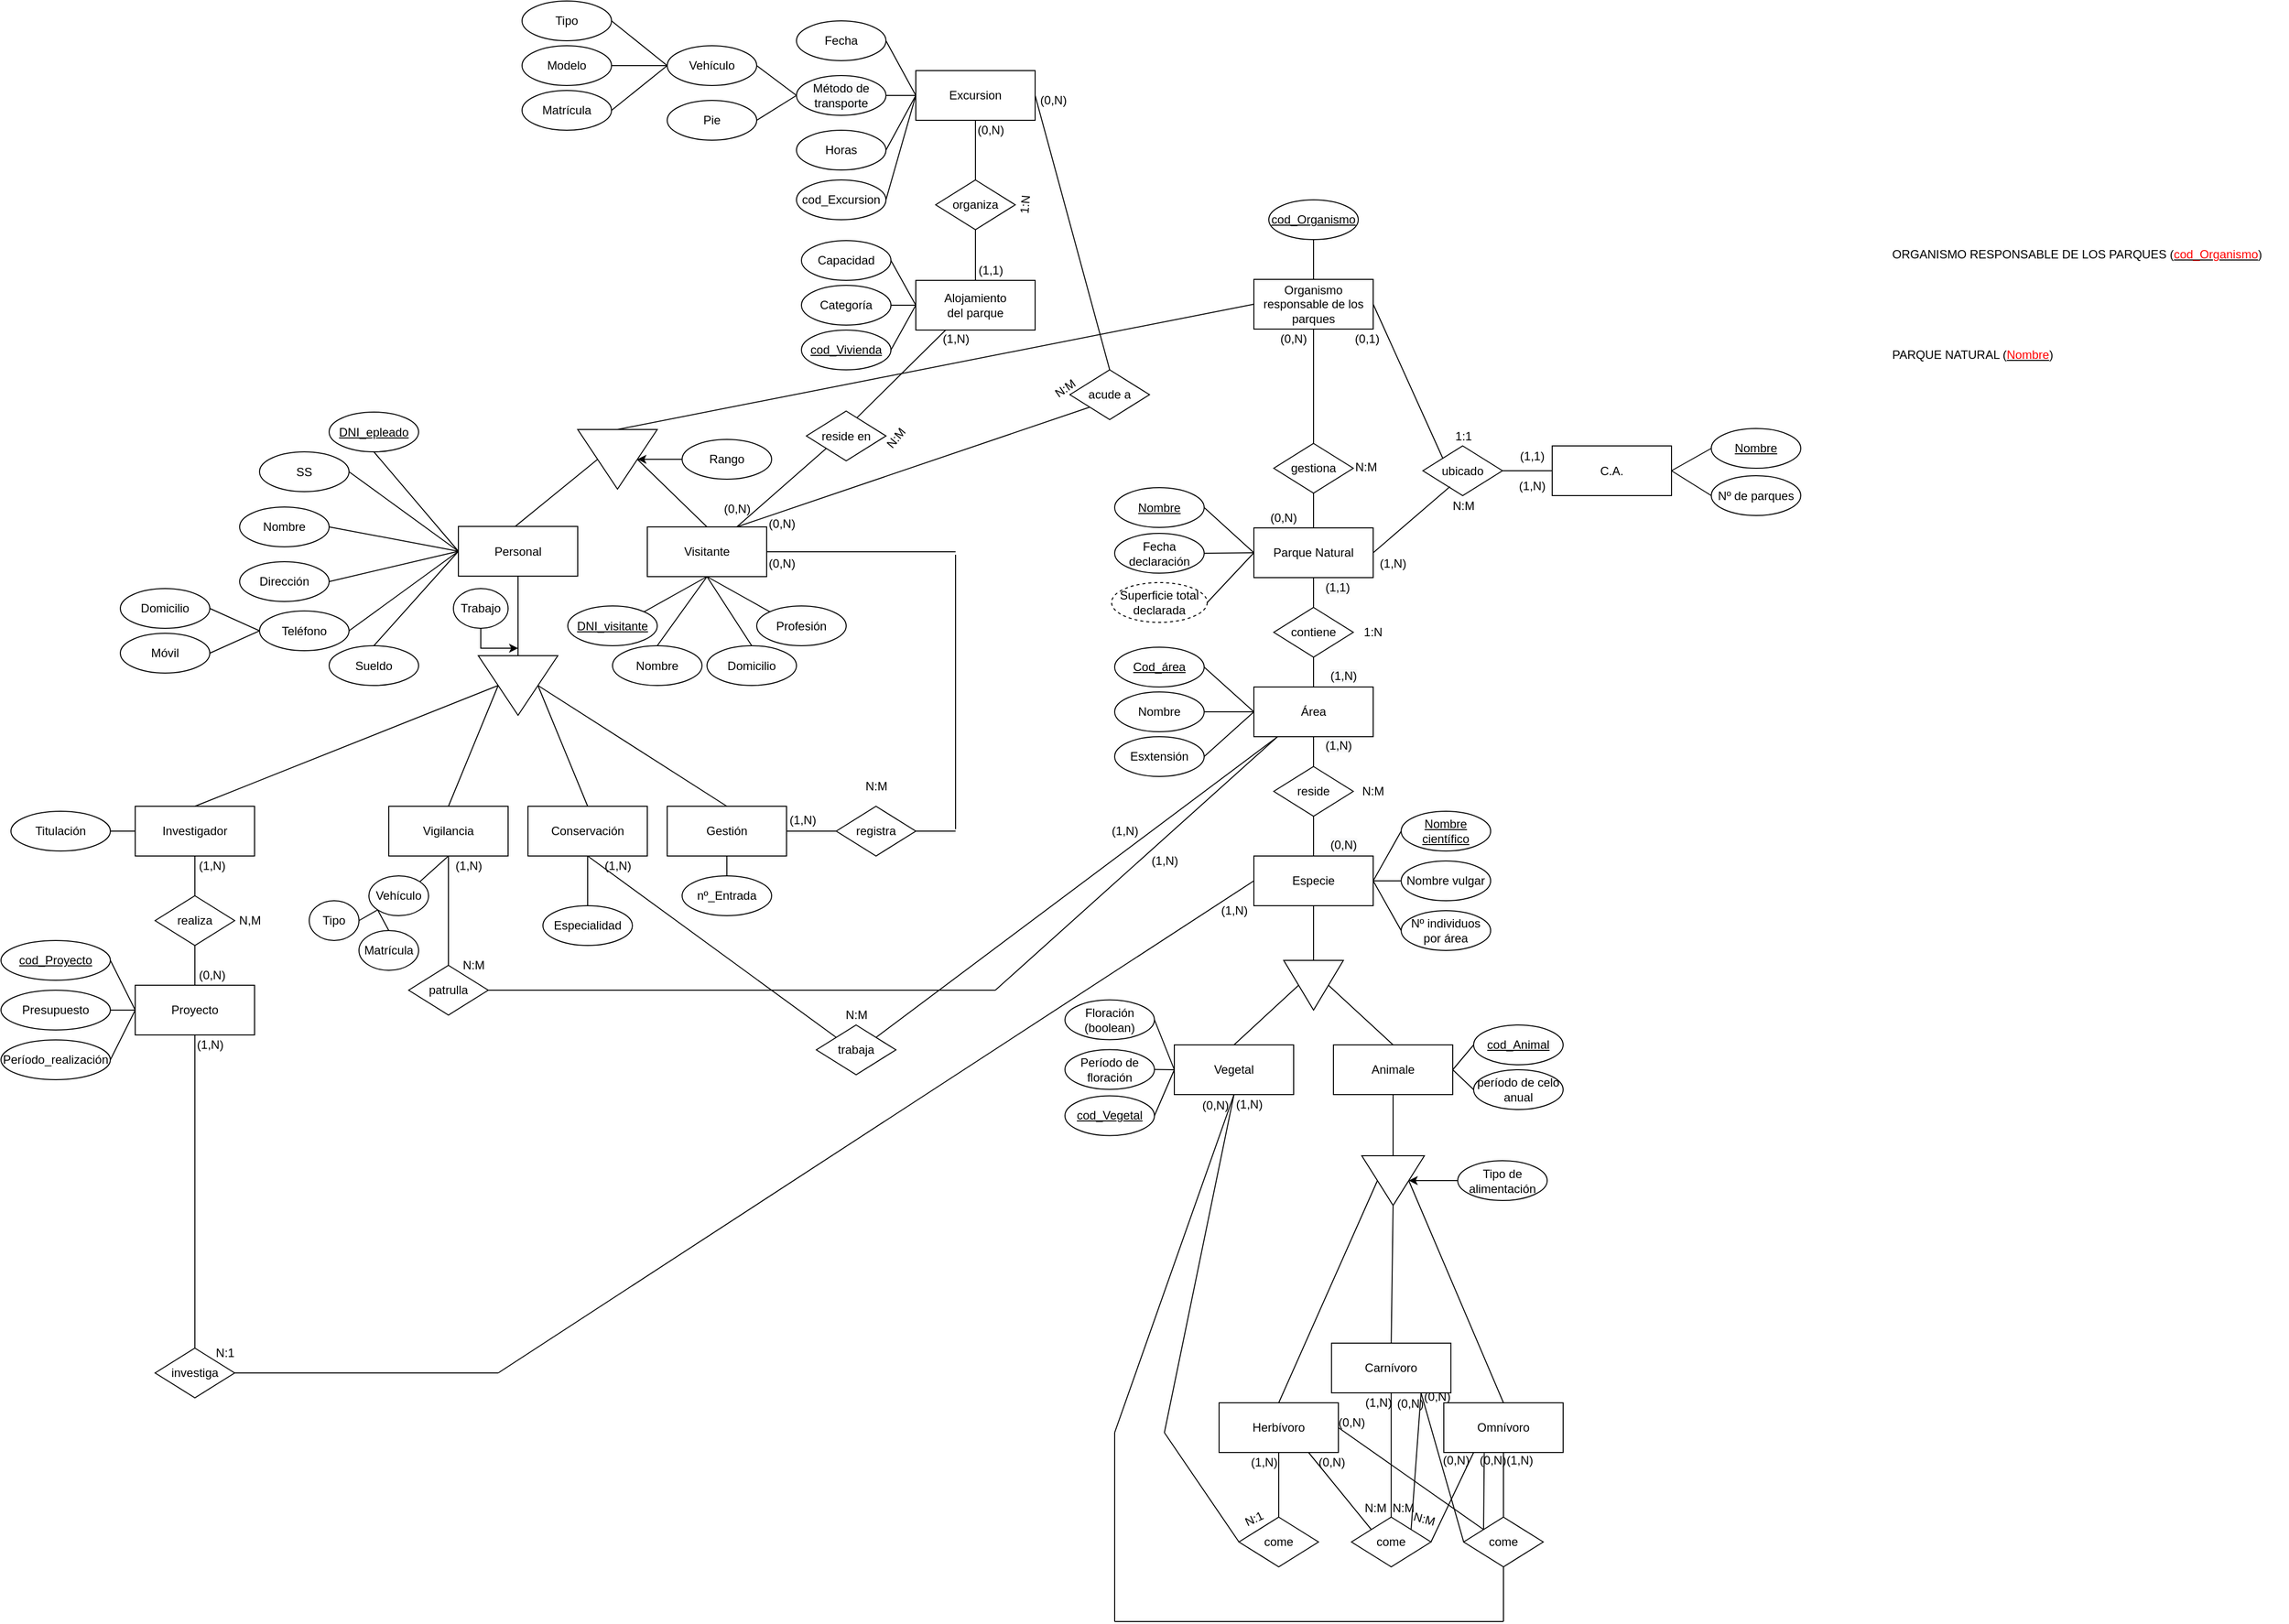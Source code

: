 <mxfile version="23.0.2" type="device">
  <diagram id="kgBCzmx0Qib1t_jQtQB2" name="Página-1">
    <mxGraphModel dx="2993" dy="4770" grid="1" gridSize="10" guides="1" tooltips="1" connect="1" arrows="1" fold="1" page="1" pageScale="1" pageWidth="900" pageHeight="2000" math="0" shadow="0">
      <root>
        <mxCell id="0" />
        <mxCell id="1" parent="0" />
        <mxCell id="z50yWBNJR16k5p2f0vmo-4" value="C.A." style="rounded=0;whiteSpace=wrap;html=1;" parent="1" vertex="1">
          <mxGeometry x="560" y="-1822.5" width="120" height="50" as="geometry" />
        </mxCell>
        <mxCell id="z50yWBNJR16k5p2f0vmo-20" value="&lt;u&gt;Nombre&lt;/u&gt;" style="ellipse;whiteSpace=wrap;html=1;" parent="1" vertex="1">
          <mxGeometry x="120" y="-1780.5" width="90" height="40" as="geometry" />
        </mxCell>
        <mxCell id="z50yWBNJR16k5p2f0vmo-21" value="Fecha declaración" style="ellipse;whiteSpace=wrap;html=1;" parent="1" vertex="1">
          <mxGeometry x="120" y="-1734.5" width="90" height="40" as="geometry" />
        </mxCell>
        <mxCell id="z50yWBNJR16k5p2f0vmo-49" value="Parque Natural" style="rounded=0;whiteSpace=wrap;html=1;" parent="1" vertex="1">
          <mxGeometry x="260" y="-1740" width="120" height="50" as="geometry" />
        </mxCell>
        <mxCell id="z50yWBNJR16k5p2f0vmo-50" value="ubicado" style="rhombus;whiteSpace=wrap;html=1;" parent="1" vertex="1">
          <mxGeometry x="430" y="-1822.5" width="80" height="50" as="geometry" />
        </mxCell>
        <mxCell id="z50yWBNJR16k5p2f0vmo-51" value="N:M" style="text;html=1;strokeColor=none;fillColor=none;align=center;verticalAlign=middle;whiteSpace=wrap;rounded=0;" parent="1" vertex="1">
          <mxGeometry x="451" y="-1772.5" width="40" height="20" as="geometry" />
        </mxCell>
        <mxCell id="z50yWBNJR16k5p2f0vmo-52" value="(1,N)" style="text;html=1;strokeColor=none;fillColor=none;align=center;verticalAlign=middle;whiteSpace=wrap;rounded=0;" parent="1" vertex="1">
          <mxGeometry x="380" y="-1714" width="40" height="20" as="geometry" />
        </mxCell>
        <mxCell id="z50yWBNJR16k5p2f0vmo-54" value="Organismo responsable de los parques" style="rounded=0;whiteSpace=wrap;html=1;" parent="1" vertex="1">
          <mxGeometry x="260" y="-1990" width="120" height="50" as="geometry" />
        </mxCell>
        <mxCell id="z50yWBNJR16k5p2f0vmo-56" value="gestiona" style="rhombus;whiteSpace=wrap;html=1;" parent="1" vertex="1">
          <mxGeometry x="280" y="-1825" width="80" height="50" as="geometry" />
        </mxCell>
        <mxCell id="z50yWBNJR16k5p2f0vmo-60" value="1:1" style="text;html=1;strokeColor=none;fillColor=none;align=center;verticalAlign=middle;whiteSpace=wrap;rounded=0;" parent="1" vertex="1">
          <mxGeometry x="451" y="-1842.5" width="40" height="20" as="geometry" />
        </mxCell>
        <mxCell id="z50yWBNJR16k5p2f0vmo-61" value="" style="endArrow=none;html=1;exitX=1;exitY=0.5;exitDx=0;exitDy=0;entryX=0;entryY=0;entryDx=0;entryDy=0;" parent="1" source="z50yWBNJR16k5p2f0vmo-54" target="z50yWBNJR16k5p2f0vmo-50" edge="1">
          <mxGeometry width="50" height="50" relative="1" as="geometry">
            <mxPoint x="410" y="-1880" as="sourcePoint" />
            <mxPoint x="460" y="-1930" as="targetPoint" />
          </mxGeometry>
        </mxCell>
        <mxCell id="z50yWBNJR16k5p2f0vmo-62" value="" style="endArrow=none;html=1;exitX=1;exitY=0.5;exitDx=0;exitDy=0;entryX=0.34;entryY=0.82;entryDx=0;entryDy=0;entryPerimeter=0;" parent="1" source="z50yWBNJR16k5p2f0vmo-49" target="z50yWBNJR16k5p2f0vmo-50" edge="1">
          <mxGeometry width="50" height="50" relative="1" as="geometry">
            <mxPoint x="390" y="-1875" as="sourcePoint" />
            <mxPoint x="460" y="-1792.5" as="targetPoint" />
          </mxGeometry>
        </mxCell>
        <mxCell id="z50yWBNJR16k5p2f0vmo-63" value="" style="endArrow=none;html=1;exitX=1;exitY=0.5;exitDx=0;exitDy=0;entryX=0;entryY=0.5;entryDx=0;entryDy=0;" parent="1" source="z50yWBNJR16k5p2f0vmo-50" target="z50yWBNJR16k5p2f0vmo-4" edge="1">
          <mxGeometry width="50" height="50" relative="1" as="geometry">
            <mxPoint x="390" y="-1712.5" as="sourcePoint" />
            <mxPoint x="467.2" y="-1771.5" as="targetPoint" />
          </mxGeometry>
        </mxCell>
        <mxCell id="z50yWBNJR16k5p2f0vmo-64" value="N:M" style="text;html=1;strokeColor=none;fillColor=none;align=center;verticalAlign=middle;whiteSpace=wrap;rounded=0;" parent="1" vertex="1">
          <mxGeometry x="352.75" y="-1811" width="40" height="20" as="geometry" />
        </mxCell>
        <mxCell id="z50yWBNJR16k5p2f0vmo-68" value="(1,N)" style="text;html=1;strokeColor=none;fillColor=none;align=center;verticalAlign=middle;whiteSpace=wrap;rounded=0;" parent="1" vertex="1">
          <mxGeometry x="520" y="-1792.5" width="40" height="20" as="geometry" />
        </mxCell>
        <mxCell id="z50yWBNJR16k5p2f0vmo-69" value="(1,1)" style="text;html=1;strokeColor=none;fillColor=none;align=center;verticalAlign=middle;whiteSpace=wrap;rounded=0;" parent="1" vertex="1">
          <mxGeometry x="520" y="-1822.5" width="40" height="20" as="geometry" />
        </mxCell>
        <mxCell id="z50yWBNJR16k5p2f0vmo-70" value="(0,1)" style="text;html=1;strokeColor=none;fillColor=none;align=center;verticalAlign=middle;whiteSpace=wrap;rounded=0;" parent="1" vertex="1">
          <mxGeometry x="353.75" y="-1940" width="40" height="20" as="geometry" />
        </mxCell>
        <mxCell id="z50yWBNJR16k5p2f0vmo-74" value="" style="endArrow=none;html=1;exitX=0.5;exitY=1;exitDx=0;exitDy=0;entryX=0.5;entryY=0;entryDx=0;entryDy=0;" parent="1" source="z50yWBNJR16k5p2f0vmo-56" target="z50yWBNJR16k5p2f0vmo-49" edge="1">
          <mxGeometry width="50" height="50" relative="1" as="geometry">
            <mxPoint x="390" y="-1875" as="sourcePoint" />
            <mxPoint x="460" y="-1792.5" as="targetPoint" />
          </mxGeometry>
        </mxCell>
        <mxCell id="z50yWBNJR16k5p2f0vmo-76" value="(0,N)" style="text;html=1;strokeColor=none;fillColor=none;align=center;verticalAlign=middle;whiteSpace=wrap;rounded=0;" parent="1" vertex="1">
          <mxGeometry x="280" y="-1940" width="40" height="20" as="geometry" />
        </mxCell>
        <mxCell id="z50yWBNJR16k5p2f0vmo-77" value="(0,N)" style="text;html=1;strokeColor=none;fillColor=none;align=center;verticalAlign=middle;whiteSpace=wrap;rounded=0;" parent="1" vertex="1">
          <mxGeometry x="270" y="-1760" width="40" height="20" as="geometry" />
        </mxCell>
        <mxCell id="z50yWBNJR16k5p2f0vmo-78" value="Área" style="rounded=0;whiteSpace=wrap;html=1;" parent="1" vertex="1">
          <mxGeometry x="260" y="-1580" width="120" height="50" as="geometry" />
        </mxCell>
        <mxCell id="z50yWBNJR16k5p2f0vmo-79" value="contiene" style="rhombus;whiteSpace=wrap;html=1;" parent="1" vertex="1">
          <mxGeometry x="280" y="-1660" width="80" height="50" as="geometry" />
        </mxCell>
        <mxCell id="z50yWBNJR16k5p2f0vmo-86" value="" style="endArrow=none;html=1;exitX=0.5;exitY=1;exitDx=0;exitDy=0;" parent="1" source="z50yWBNJR16k5p2f0vmo-49" target="z50yWBNJR16k5p2f0vmo-79" edge="1">
          <mxGeometry width="50" height="50" relative="1" as="geometry">
            <mxPoint x="350" y="-1670" as="sourcePoint" />
            <mxPoint x="350" y="-1635" as="targetPoint" />
          </mxGeometry>
        </mxCell>
        <mxCell id="z50yWBNJR16k5p2f0vmo-87" value="" style="endArrow=none;html=1;exitX=0.5;exitY=1;exitDx=0;exitDy=0;entryX=0.5;entryY=0;entryDx=0;entryDy=0;" parent="1" source="z50yWBNJR16k5p2f0vmo-79" target="z50yWBNJR16k5p2f0vmo-78" edge="1">
          <mxGeometry width="50" height="50" relative="1" as="geometry">
            <mxPoint x="300" y="-1610" as="sourcePoint" />
            <mxPoint x="300" y="-1580" as="targetPoint" />
          </mxGeometry>
        </mxCell>
        <mxCell id="z50yWBNJR16k5p2f0vmo-88" value="Nombre" style="ellipse;whiteSpace=wrap;html=1;" parent="1" vertex="1">
          <mxGeometry x="120" y="-1575" width="90" height="40" as="geometry" />
        </mxCell>
        <mxCell id="z50yWBNJR16k5p2f0vmo-89" value="&lt;u&gt;Cod_área&lt;/u&gt;" style="ellipse;whiteSpace=wrap;html=1;" parent="1" vertex="1">
          <mxGeometry x="120" y="-1620" width="90" height="40" as="geometry" />
        </mxCell>
        <mxCell id="z50yWBNJR16k5p2f0vmo-90" value="Esxtensión" style="ellipse;whiteSpace=wrap;html=1;" parent="1" vertex="1">
          <mxGeometry x="120" y="-1530" width="90" height="40" as="geometry" />
        </mxCell>
        <mxCell id="z50yWBNJR16k5p2f0vmo-95" value="Nº de parques" style="ellipse;whiteSpace=wrap;html=1;" parent="1" vertex="1">
          <mxGeometry x="720" y="-1792.5" width="90" height="40" as="geometry" />
        </mxCell>
        <mxCell id="z50yWBNJR16k5p2f0vmo-96" value="&lt;u&gt;Nombre&lt;/u&gt;" style="ellipse;whiteSpace=wrap;html=1;" parent="1" vertex="1">
          <mxGeometry x="720" y="-1840" width="90" height="40" as="geometry" />
        </mxCell>
        <mxCell id="z50yWBNJR16k5p2f0vmo-98" value="" style="endArrow=none;html=1;exitX=0;exitY=0.5;exitDx=0;exitDy=0;entryX=1;entryY=0.5;entryDx=0;entryDy=0;" parent="1" source="z50yWBNJR16k5p2f0vmo-96" target="z50yWBNJR16k5p2f0vmo-4" edge="1">
          <mxGeometry width="50" height="50" relative="1" as="geometry">
            <mxPoint x="520" y="-1787.5" as="sourcePoint" />
            <mxPoint x="570" y="-1787.5" as="targetPoint" />
          </mxGeometry>
        </mxCell>
        <mxCell id="z50yWBNJR16k5p2f0vmo-99" value="" style="endArrow=none;html=1;exitX=0;exitY=0.5;exitDx=0;exitDy=0;entryX=1;entryY=0.5;entryDx=0;entryDy=0;" parent="1" source="z50yWBNJR16k5p2f0vmo-95" target="z50yWBNJR16k5p2f0vmo-4" edge="1">
          <mxGeometry width="50" height="50" relative="1" as="geometry">
            <mxPoint x="730" y="-1810" as="sourcePoint" />
            <mxPoint x="690" y="-1787.5" as="targetPoint" />
          </mxGeometry>
        </mxCell>
        <mxCell id="z50yWBNJR16k5p2f0vmo-100" value="" style="endArrow=none;html=1;exitX=1;exitY=0.5;exitDx=0;exitDy=0;entryX=0;entryY=0.5;entryDx=0;entryDy=0;" parent="1" source="z50yWBNJR16k5p2f0vmo-20" target="z50yWBNJR16k5p2f0vmo-49" edge="1">
          <mxGeometry width="50" height="50" relative="1" as="geometry">
            <mxPoint x="330" y="-1680" as="sourcePoint" />
            <mxPoint x="330" y="-1650" as="targetPoint" />
          </mxGeometry>
        </mxCell>
        <mxCell id="z50yWBNJR16k5p2f0vmo-101" value="" style="endArrow=none;html=1;exitX=1;exitY=0.5;exitDx=0;exitDy=0;entryX=0;entryY=0.5;entryDx=0;entryDy=0;" parent="1" source="z50yWBNJR16k5p2f0vmo-21" target="z50yWBNJR16k5p2f0vmo-49" edge="1">
          <mxGeometry width="50" height="50" relative="1" as="geometry">
            <mxPoint x="220.0" y="-1750.5" as="sourcePoint" />
            <mxPoint x="270" y="-1705" as="targetPoint" />
          </mxGeometry>
        </mxCell>
        <mxCell id="z50yWBNJR16k5p2f0vmo-102" value="" style="endArrow=none;html=1;exitX=1;exitY=0.5;exitDx=0;exitDy=0;entryX=0;entryY=0.5;entryDx=0;entryDy=0;" parent="1" source="iG1FulxF3jE_Rm0Ifzv--15" target="z50yWBNJR16k5p2f0vmo-49" edge="1">
          <mxGeometry width="50" height="50" relative="1" as="geometry">
            <mxPoint x="210" y="-1669.5" as="sourcePoint" />
            <mxPoint x="270" y="-1705" as="targetPoint" />
          </mxGeometry>
        </mxCell>
        <mxCell id="z50yWBNJR16k5p2f0vmo-103" value="" style="endArrow=none;html=1;exitX=1;exitY=0.5;exitDx=0;exitDy=0;entryX=0;entryY=0.5;entryDx=0;entryDy=0;" parent="1" source="z50yWBNJR16k5p2f0vmo-89" target="z50yWBNJR16k5p2f0vmo-78" edge="1">
          <mxGeometry width="50" height="50" relative="1" as="geometry">
            <mxPoint x="220.0" y="-1659.5" as="sourcePoint" />
            <mxPoint x="270" y="-1705" as="targetPoint" />
          </mxGeometry>
        </mxCell>
        <mxCell id="z50yWBNJR16k5p2f0vmo-104" value="" style="endArrow=none;html=1;exitX=1;exitY=0.5;exitDx=0;exitDy=0;entryX=0;entryY=0.5;entryDx=0;entryDy=0;" parent="1" source="z50yWBNJR16k5p2f0vmo-88" target="z50yWBNJR16k5p2f0vmo-78" edge="1">
          <mxGeometry width="50" height="50" relative="1" as="geometry">
            <mxPoint x="220.0" y="-1590" as="sourcePoint" />
            <mxPoint x="270" y="-1545" as="targetPoint" />
          </mxGeometry>
        </mxCell>
        <mxCell id="z50yWBNJR16k5p2f0vmo-105" value="" style="endArrow=none;html=1;exitX=1;exitY=0.5;exitDx=0;exitDy=0;entryX=0;entryY=0.5;entryDx=0;entryDy=0;" parent="1" source="z50yWBNJR16k5p2f0vmo-90" target="z50yWBNJR16k5p2f0vmo-78" edge="1">
          <mxGeometry width="50" height="50" relative="1" as="geometry">
            <mxPoint x="220.0" y="-1545" as="sourcePoint" />
            <mxPoint x="270" y="-1545" as="targetPoint" />
          </mxGeometry>
        </mxCell>
        <mxCell id="z50yWBNJR16k5p2f0vmo-106" value="reside" style="rhombus;whiteSpace=wrap;html=1;" parent="1" vertex="1">
          <mxGeometry x="280" y="-1500" width="80" height="50" as="geometry" />
        </mxCell>
        <mxCell id="z50yWBNJR16k5p2f0vmo-107" value="Especie" style="rounded=0;whiteSpace=wrap;html=1;" parent="1" vertex="1">
          <mxGeometry x="260" y="-1410" width="120" height="50" as="geometry" />
        </mxCell>
        <mxCell id="z50yWBNJR16k5p2f0vmo-108" value="" style="triangle;whiteSpace=wrap;html=1;fillColor=#FFFFFF;rotation=90;" parent="1" vertex="1">
          <mxGeometry x="295" y="-1310" width="50" height="60" as="geometry" />
        </mxCell>
        <mxCell id="z50yWBNJR16k5p2f0vmo-109" value="Vegetal" style="rounded=0;whiteSpace=wrap;html=1;" parent="1" vertex="1">
          <mxGeometry x="180" y="-1220" width="120" height="50" as="geometry" />
        </mxCell>
        <mxCell id="z50yWBNJR16k5p2f0vmo-110" value="Animale" style="rounded=0;whiteSpace=wrap;html=1;" parent="1" vertex="1">
          <mxGeometry x="340" y="-1220" width="120" height="50" as="geometry" />
        </mxCell>
        <mxCell id="z50yWBNJR16k5p2f0vmo-111" value="" style="endArrow=none;html=1;entryX=0.5;entryY=1;entryDx=0;entryDy=0;exitX=0;exitY=0.5;exitDx=0;exitDy=0;" parent="1" source="z50yWBNJR16k5p2f0vmo-108" target="z50yWBNJR16k5p2f0vmo-107" edge="1">
          <mxGeometry width="50" height="50" relative="1" as="geometry">
            <mxPoint x="200" y="-1250" as="sourcePoint" />
            <mxPoint x="250" y="-1300" as="targetPoint" />
          </mxGeometry>
        </mxCell>
        <mxCell id="z50yWBNJR16k5p2f0vmo-112" value="" style="endArrow=none;html=1;entryX=0.5;entryY=0;entryDx=0;entryDy=0;exitX=0.5;exitY=1;exitDx=0;exitDy=0;" parent="1" source="z50yWBNJR16k5p2f0vmo-108" target="z50yWBNJR16k5p2f0vmo-109" edge="1">
          <mxGeometry width="50" height="50" relative="1" as="geometry">
            <mxPoint x="330.0" y="-1295" as="sourcePoint" />
            <mxPoint x="330.0" y="-1350" as="targetPoint" />
          </mxGeometry>
        </mxCell>
        <mxCell id="z50yWBNJR16k5p2f0vmo-113" value="" style="endArrow=none;html=1;entryX=0.5;entryY=0;entryDx=0;entryDy=0;exitX=0.5;exitY=0;exitDx=0;exitDy=0;" parent="1" source="z50yWBNJR16k5p2f0vmo-110" target="z50yWBNJR16k5p2f0vmo-108" edge="1">
          <mxGeometry width="50" height="50" relative="1" as="geometry">
            <mxPoint x="315.0" y="-1270" as="sourcePoint" />
            <mxPoint x="250.0" y="-1210" as="targetPoint" />
          </mxGeometry>
        </mxCell>
        <mxCell id="z50yWBNJR16k5p2f0vmo-114" value="" style="endArrow=none;html=1;entryX=0.5;entryY=1;entryDx=0;entryDy=0;exitX=0.5;exitY=0;exitDx=0;exitDy=0;" parent="1" source="z50yWBNJR16k5p2f0vmo-107" target="z50yWBNJR16k5p2f0vmo-106" edge="1">
          <mxGeometry width="50" height="50" relative="1" as="geometry">
            <mxPoint x="330.0" y="-1295" as="sourcePoint" />
            <mxPoint x="330.0" y="-1350" as="targetPoint" />
          </mxGeometry>
        </mxCell>
        <mxCell id="z50yWBNJR16k5p2f0vmo-115" value="" style="endArrow=none;html=1;entryX=0.5;entryY=1;entryDx=0;entryDy=0;exitX=0.5;exitY=0;exitDx=0;exitDy=0;" parent="1" source="z50yWBNJR16k5p2f0vmo-106" target="z50yWBNJR16k5p2f0vmo-78" edge="1">
          <mxGeometry width="50" height="50" relative="1" as="geometry">
            <mxPoint x="330.0" y="-1400" as="sourcePoint" />
            <mxPoint x="330.0" y="-1440" as="targetPoint" />
          </mxGeometry>
        </mxCell>
        <mxCell id="z50yWBNJR16k5p2f0vmo-116" value="&lt;u&gt;Nombre científico&lt;/u&gt;" style="ellipse;whiteSpace=wrap;html=1;" parent="1" vertex="1">
          <mxGeometry x="408.13" y="-1455" width="90" height="40" as="geometry" />
        </mxCell>
        <mxCell id="z50yWBNJR16k5p2f0vmo-117" value="Nombre vulgar" style="ellipse;whiteSpace=wrap;html=1;" parent="1" vertex="1">
          <mxGeometry x="408.13" y="-1405" width="90" height="40" as="geometry" />
        </mxCell>
        <mxCell id="z50yWBNJR16k5p2f0vmo-118" value="Nº individuos por área" style="ellipse;whiteSpace=wrap;html=1;" parent="1" vertex="1">
          <mxGeometry x="408.13" y="-1355" width="90" height="40" as="geometry" />
        </mxCell>
        <mxCell id="z50yWBNJR16k5p2f0vmo-119" value="Floración (boolean)" style="ellipse;whiteSpace=wrap;html=1;" parent="1" vertex="1">
          <mxGeometry x="70" y="-1265.25" width="90" height="40" as="geometry" />
        </mxCell>
        <mxCell id="z50yWBNJR16k5p2f0vmo-120" value="Período de floración" style="ellipse;whiteSpace=wrap;html=1;" parent="1" vertex="1">
          <mxGeometry x="70" y="-1215.25" width="90" height="40" as="geometry" />
        </mxCell>
        <mxCell id="z50yWBNJR16k5p2f0vmo-123" value="Carnívoro" style="rounded=0;whiteSpace=wrap;html=1;" parent="1" vertex="1">
          <mxGeometry x="338.12" y="-920" width="120" height="50" as="geometry" />
        </mxCell>
        <mxCell id="z50yWBNJR16k5p2f0vmo-126" value="" style="triangle;whiteSpace=wrap;html=1;fillColor=#FFFFFF;rotation=90;" parent="1" vertex="1">
          <mxGeometry x="375" y="-1115" width="50" height="63" as="geometry" />
        </mxCell>
        <mxCell id="mLNLVv8V4u3EioNPbxyL-1" style="edgeStyle=orthogonalEdgeStyle;rounded=0;orthogonalLoop=1;jettySize=auto;html=1;entryX=0.5;entryY=0;entryDx=0;entryDy=0;" parent="1" source="z50yWBNJR16k5p2f0vmo-127" target="z50yWBNJR16k5p2f0vmo-126" edge="1">
          <mxGeometry relative="1" as="geometry" />
        </mxCell>
        <mxCell id="z50yWBNJR16k5p2f0vmo-127" value="Tipo de alimentación" style="ellipse;whiteSpace=wrap;html=1;" parent="1" vertex="1">
          <mxGeometry x="465" y="-1103.5" width="90" height="40" as="geometry" />
        </mxCell>
        <mxCell id="z50yWBNJR16k5p2f0vmo-128" value="Herbívoro" style="rounded=0;whiteSpace=wrap;html=1;" parent="1" vertex="1">
          <mxGeometry x="225" y="-860" width="120" height="50" as="geometry" />
        </mxCell>
        <mxCell id="z50yWBNJR16k5p2f0vmo-129" value="Omnívoro" style="rounded=0;whiteSpace=wrap;html=1;" parent="1" vertex="1">
          <mxGeometry x="451" y="-860" width="120" height="50" as="geometry" />
        </mxCell>
        <mxCell id="z50yWBNJR16k5p2f0vmo-130" value="" style="endArrow=none;html=1;entryX=0;entryY=0.5;entryDx=0;entryDy=0;exitX=0.5;exitY=1;exitDx=0;exitDy=0;" parent="1" source="z50yWBNJR16k5p2f0vmo-110" target="z50yWBNJR16k5p2f0vmo-126" edge="1">
          <mxGeometry width="50" height="50" relative="1" as="geometry">
            <mxPoint x="322.5" y="-1110" as="sourcePoint" />
            <mxPoint x="257.5" y="-1050" as="targetPoint" />
          </mxGeometry>
        </mxCell>
        <mxCell id="z50yWBNJR16k5p2f0vmo-131" value="" style="endArrow=none;html=1;entryX=0.5;entryY=0;entryDx=0;entryDy=0;exitX=0.5;exitY=0;exitDx=0;exitDy=0;" parent="1" source="z50yWBNJR16k5p2f0vmo-126" target="z50yWBNJR16k5p2f0vmo-129" edge="1">
          <mxGeometry width="50" height="50" relative="1" as="geometry">
            <mxPoint x="410.0" y="-1160" as="sourcePoint" />
            <mxPoint x="465.0" y="-1105" as="targetPoint" />
          </mxGeometry>
        </mxCell>
        <mxCell id="z50yWBNJR16k5p2f0vmo-132" value="" style="endArrow=none;html=1;entryX=0.5;entryY=0;entryDx=0;entryDy=0;exitX=1;exitY=0.5;exitDx=0;exitDy=0;" parent="1" source="z50yWBNJR16k5p2f0vmo-126" target="z50yWBNJR16k5p2f0vmo-123" edge="1">
          <mxGeometry width="50" height="50" relative="1" as="geometry">
            <mxPoint x="480.0" y="-1080" as="sourcePoint" />
            <mxPoint x="550" y="-1055" as="targetPoint" />
          </mxGeometry>
        </mxCell>
        <mxCell id="z50yWBNJR16k5p2f0vmo-133" value="" style="endArrow=none;html=1;entryX=0.5;entryY=0;entryDx=0;entryDy=0;exitX=0.5;exitY=1;exitDx=0;exitDy=0;" parent="1" source="z50yWBNJR16k5p2f0vmo-126" target="z50yWBNJR16k5p2f0vmo-128" edge="1">
          <mxGeometry width="50" height="50" relative="1" as="geometry">
            <mxPoint x="480.0" y="-1080" as="sourcePoint" />
            <mxPoint x="550" y="-985" as="targetPoint" />
          </mxGeometry>
        </mxCell>
        <mxCell id="mLNLVv8V4u3EioNPbxyL-7" value="" style="endArrow=none;html=1;entryX=0.5;entryY=1;entryDx=0;entryDy=0;exitX=0.5;exitY=0;exitDx=0;exitDy=0;" parent="1" source="9sEx2es10_jGoibKuPba-1" target="z50yWBNJR16k5p2f0vmo-128" edge="1">
          <mxGeometry width="50" height="50" relative="1" as="geometry">
            <mxPoint x="285" y="-770" as="sourcePoint" />
            <mxPoint x="208.12" y="-770" as="targetPoint" />
          </mxGeometry>
        </mxCell>
        <mxCell id="mLNLVv8V4u3EioNPbxyL-8" value="" style="endArrow=none;html=1;entryX=0.5;entryY=1;entryDx=0;entryDy=0;exitX=0.5;exitY=0;exitDx=0;exitDy=0;" parent="1" source="9sEx2es10_jGoibKuPba-2" target="z50yWBNJR16k5p2f0vmo-123" edge="1">
          <mxGeometry width="50" height="50" relative="1" as="geometry">
            <mxPoint x="398.12" y="-670" as="sourcePoint" />
            <mxPoint x="323.12" y="-790" as="targetPoint" />
          </mxGeometry>
        </mxCell>
        <mxCell id="mLNLVv8V4u3EioNPbxyL-9" value="" style="endArrow=none;html=1;entryX=0.5;entryY=1;entryDx=0;entryDy=0;exitX=0.5;exitY=0;exitDx=0;exitDy=0;" parent="1" source="9sEx2es10_jGoibKuPba-3" target="z50yWBNJR16k5p2f0vmo-129" edge="1">
          <mxGeometry width="50" height="50" relative="1" as="geometry">
            <mxPoint x="511.005" y="-770" as="sourcePoint" />
            <mxPoint x="408.12" y="-860" as="targetPoint" />
          </mxGeometry>
        </mxCell>
        <mxCell id="mLNLVv8V4u3EioNPbxyL-11" value="" style="endArrow=none;html=1;exitX=1;exitY=0.5;exitDx=0;exitDy=0;entryX=0;entryY=0.5;entryDx=0;entryDy=0;" parent="1" source="z50yWBNJR16k5p2f0vmo-107" target="z50yWBNJR16k5p2f0vmo-116" edge="1">
          <mxGeometry width="50" height="50" relative="1" as="geometry">
            <mxPoint x="580" y="-1430" as="sourcePoint" />
            <mxPoint x="630" y="-1480" as="targetPoint" />
          </mxGeometry>
        </mxCell>
        <mxCell id="mLNLVv8V4u3EioNPbxyL-12" value="" style="endArrow=none;html=1;exitX=1;exitY=0.5;exitDx=0;exitDy=0;entryX=0;entryY=0.5;entryDx=0;entryDy=0;" parent="1" source="z50yWBNJR16k5p2f0vmo-107" target="z50yWBNJR16k5p2f0vmo-117" edge="1">
          <mxGeometry width="50" height="50" relative="1" as="geometry">
            <mxPoint x="390" y="-1375" as="sourcePoint" />
            <mxPoint x="420" y="-1420" as="targetPoint" />
          </mxGeometry>
        </mxCell>
        <mxCell id="mLNLVv8V4u3EioNPbxyL-13" value="" style="endArrow=none;html=1;exitX=1;exitY=0.5;exitDx=0;exitDy=0;entryX=0;entryY=0.5;entryDx=0;entryDy=0;" parent="1" source="z50yWBNJR16k5p2f0vmo-107" target="z50yWBNJR16k5p2f0vmo-118" edge="1">
          <mxGeometry width="50" height="50" relative="1" as="geometry">
            <mxPoint x="390" y="-1375" as="sourcePoint" />
            <mxPoint x="420" y="-1370" as="targetPoint" />
          </mxGeometry>
        </mxCell>
        <mxCell id="mLNLVv8V4u3EioNPbxyL-14" value="" style="endArrow=none;html=1;entryX=1;entryY=0.5;entryDx=0;entryDy=0;exitX=0;exitY=0.5;exitDx=0;exitDy=0;" parent="1" source="z50yWBNJR16k5p2f0vmo-109" target="z50yWBNJR16k5p2f0vmo-119" edge="1">
          <mxGeometry width="50" height="50" relative="1" as="geometry">
            <mxPoint x="315" y="-1270" as="sourcePoint" />
            <mxPoint x="250" y="-1210" as="targetPoint" />
          </mxGeometry>
        </mxCell>
        <mxCell id="mLNLVv8V4u3EioNPbxyL-15" value="" style="endArrow=none;html=1;entryX=1;entryY=0.5;entryDx=0;entryDy=0;exitX=0;exitY=0.5;exitDx=0;exitDy=0;" parent="1" source="z50yWBNJR16k5p2f0vmo-109" target="z50yWBNJR16k5p2f0vmo-120" edge="1">
          <mxGeometry width="50" height="50" relative="1" as="geometry">
            <mxPoint x="190" y="-1185" as="sourcePoint" />
            <mxPoint x="170" y="-1210" as="targetPoint" />
          </mxGeometry>
        </mxCell>
        <mxCell id="mLNLVv8V4u3EioNPbxyL-16" value="1:N" style="text;html=1;strokeColor=none;fillColor=none;align=center;verticalAlign=middle;whiteSpace=wrap;rounded=0;" parent="1" vertex="1">
          <mxGeometry x="360" y="-1645" width="40" height="20" as="geometry" />
        </mxCell>
        <mxCell id="mLNLVv8V4u3EioNPbxyL-17" value="&lt;span style=&quot;color: rgb(0 , 0 , 0) ; font-family: &amp;#34;helvetica&amp;#34; ; font-size: 12px ; font-style: normal ; font-weight: 400 ; letter-spacing: normal ; text-align: center ; text-indent: 0px ; text-transform: none ; word-spacing: 0px ; background-color: rgb(248 , 249 , 250) ; display: inline ; float: none&quot;&gt;(1,1)&lt;/span&gt;" style="text;whiteSpace=wrap;html=1;" parent="1" vertex="1">
          <mxGeometry x="330" y="-1694.5" width="50" height="30" as="geometry" />
        </mxCell>
        <mxCell id="mLNLVv8V4u3EioNPbxyL-18" value="&lt;span style=&quot;color: rgb(0, 0, 0); font-family: helvetica; font-size: 12px; font-style: normal; font-weight: 400; letter-spacing: normal; text-align: center; text-indent: 0px; text-transform: none; word-spacing: 0px; background-color: rgb(248, 249, 250); display: inline; float: none;&quot;&gt;(1,N)&lt;/span&gt;" style="text;whiteSpace=wrap;html=1;" parent="1" vertex="1">
          <mxGeometry x="335.12" y="-1605" width="50" height="30" as="geometry" />
        </mxCell>
        <mxCell id="mLNLVv8V4u3EioNPbxyL-19" value="N:M" style="text;html=1;strokeColor=none;fillColor=none;align=center;verticalAlign=middle;whiteSpace=wrap;rounded=0;" parent="1" vertex="1">
          <mxGeometry x="360" y="-1485" width="40" height="20" as="geometry" />
        </mxCell>
        <mxCell id="mLNLVv8V4u3EioNPbxyL-20" value="&lt;span style=&quot;color: rgb(0, 0, 0); font-family: helvetica; font-size: 12px; font-style: normal; font-weight: 400; letter-spacing: normal; text-align: center; text-indent: 0px; text-transform: none; word-spacing: 0px; background-color: rgb(248, 249, 250); display: inline; float: none;&quot;&gt;(1,N)&lt;/span&gt;" style="text;whiteSpace=wrap;html=1;" parent="1" vertex="1">
          <mxGeometry x="330" y="-1535" width="50" height="30" as="geometry" />
        </mxCell>
        <mxCell id="mLNLVv8V4u3EioNPbxyL-21" value="&lt;span style=&quot;color: rgb(0 , 0 , 0) ; font-family: &amp;#34;helvetica&amp;#34; ; font-size: 12px ; font-style: normal ; font-weight: 400 ; letter-spacing: normal ; text-align: center ; text-indent: 0px ; text-transform: none ; word-spacing: 0px ; background-color: rgb(248 , 249 , 250) ; display: inline ; float: none&quot;&gt;(0,N)&lt;/span&gt;" style="text;whiteSpace=wrap;html=1;" parent="1" vertex="1">
          <mxGeometry x="335.12" y="-1435" width="50" height="30" as="geometry" />
        </mxCell>
        <mxCell id="mLNLVv8V4u3EioNPbxyL-25" value="" style="endArrow=none;html=1;exitX=1;exitY=0;exitDx=0;exitDy=0;entryX=0.5;entryY=0;entryDx=0;entryDy=0;" parent="1" source="z50yWBNJR16k5p2f0vmo-76" target="z50yWBNJR16k5p2f0vmo-56" edge="1">
          <mxGeometry width="50" height="50" relative="1" as="geometry">
            <mxPoint x="330" y="-1765" as="sourcePoint" />
            <mxPoint x="330" y="-1730" as="targetPoint" />
          </mxGeometry>
        </mxCell>
        <mxCell id="mLNLVv8V4u3EioNPbxyL-28" value="" style="endArrow=none;html=1;exitX=0.468;exitY=0.016;exitDx=0;exitDy=0;exitPerimeter=0;entryX=0.5;entryY=1;entryDx=0;entryDy=0;" parent="1" source="mLNLVv8V4u3EioNPbxyL-29" target="mLNLVv8V4u3EioNPbxyL-31" edge="1">
          <mxGeometry width="50" height="50" relative="1" as="geometry">
            <mxPoint x="-370" y="-1761.5" as="sourcePoint" />
            <mxPoint x="-80" y="-1951.5" as="targetPoint" />
          </mxGeometry>
        </mxCell>
        <mxCell id="mLNLVv8V4u3EioNPbxyL-29" value="Personal" style="rounded=0;whiteSpace=wrap;html=1;" parent="1" vertex="1">
          <mxGeometry x="-540" y="-1741.5" width="120" height="50" as="geometry" />
        </mxCell>
        <mxCell id="mLNLVv8V4u3EioNPbxyL-30" value="Visitante" style="rounded=0;whiteSpace=wrap;html=1;" parent="1" vertex="1">
          <mxGeometry x="-350" y="-1741" width="120" height="50" as="geometry" />
        </mxCell>
        <mxCell id="mLNLVv8V4u3EioNPbxyL-31" value="" style="triangle;whiteSpace=wrap;html=1;rotation=90;" parent="1" vertex="1">
          <mxGeometry x="-410" y="-1849" width="60" height="80" as="geometry" />
        </mxCell>
        <mxCell id="mLNLVv8V4u3EioNPbxyL-32" value="" style="endArrow=none;html=1;entryX=0;entryY=0.5;entryDx=0;entryDy=0;exitX=0;exitY=0.5;exitDx=0;exitDy=0;" parent="1" source="mLNLVv8V4u3EioNPbxyL-31" target="z50yWBNJR16k5p2f0vmo-54" edge="1">
          <mxGeometry width="50" height="50" relative="1" as="geometry">
            <mxPoint y="-1750" as="sourcePoint" />
            <mxPoint x="50" y="-1800" as="targetPoint" />
          </mxGeometry>
        </mxCell>
        <mxCell id="mLNLVv8V4u3EioNPbxyL-33" value="" style="endArrow=none;html=1;exitX=0.5;exitY=0;exitDx=0;exitDy=0;entryX=0.5;entryY=0;entryDx=0;entryDy=0;" parent="1" source="mLNLVv8V4u3EioNPbxyL-30" target="mLNLVv8V4u3EioNPbxyL-31" edge="1">
          <mxGeometry width="50" height="50" relative="1" as="geometry">
            <mxPoint x="-473.84" y="-1730.7" as="sourcePoint" />
            <mxPoint x="-250" y="-1878.5" as="targetPoint" />
          </mxGeometry>
        </mxCell>
        <mxCell id="z7jLJnrWV837_76viKWg-1" value="Nombre" style="ellipse;whiteSpace=wrap;html=1;" parent="1" vertex="1">
          <mxGeometry x="-760" y="-1761" width="90" height="40" as="geometry" />
        </mxCell>
        <mxCell id="z7jLJnrWV837_76viKWg-2" value="Dirección" style="ellipse;whiteSpace=wrap;html=1;" parent="1" vertex="1">
          <mxGeometry x="-760" y="-1706" width="90" height="40" as="geometry" />
        </mxCell>
        <mxCell id="z7jLJnrWV837_76viKWg-3" value="Teléfono" style="ellipse;whiteSpace=wrap;html=1;" parent="1" vertex="1">
          <mxGeometry x="-740" y="-1656.5" width="90" height="40" as="geometry" />
        </mxCell>
        <mxCell id="z7jLJnrWV837_76viKWg-4" value="Domicilio" style="ellipse;whiteSpace=wrap;html=1;" parent="1" vertex="1">
          <mxGeometry x="-880" y="-1679" width="90" height="40" as="geometry" />
        </mxCell>
        <mxCell id="z7jLJnrWV837_76viKWg-5" value="Móvil" style="ellipse;whiteSpace=wrap;html=1;" parent="1" vertex="1">
          <mxGeometry x="-880" y="-1634" width="90" height="40" as="geometry" />
        </mxCell>
        <mxCell id="z7jLJnrWV837_76viKWg-6" value="Sueldo" style="ellipse;whiteSpace=wrap;html=1;" parent="1" vertex="1">
          <mxGeometry x="-670" y="-1621.5" width="90" height="40" as="geometry" />
        </mxCell>
        <mxCell id="z7jLJnrWV837_76viKWg-7" value="SS" style="ellipse;whiteSpace=wrap;html=1;" parent="1" vertex="1">
          <mxGeometry x="-740" y="-1816.5" width="90" height="40" as="geometry" />
        </mxCell>
        <mxCell id="z7jLJnrWV837_76viKWg-8" value="&lt;u&gt;DNI_epleado&lt;/u&gt;" style="ellipse;whiteSpace=wrap;html=1;" parent="1" vertex="1">
          <mxGeometry x="-670" y="-1856.5" width="90" height="40" as="geometry" />
        </mxCell>
        <mxCell id="z7jLJnrWV837_76viKWg-9" value="" style="endArrow=none;html=1;exitX=0.5;exitY=1;exitDx=0;exitDy=0;entryX=0;entryY=0.5;entryDx=0;entryDy=0;" parent="1" source="z7jLJnrWV837_76viKWg-8" target="mLNLVv8V4u3EioNPbxyL-29" edge="1">
          <mxGeometry width="50" height="50" relative="1" as="geometry">
            <mxPoint x="-473.84" y="-1730.7" as="sourcePoint" />
            <mxPoint x="-390" y="-1799" as="targetPoint" />
          </mxGeometry>
        </mxCell>
        <mxCell id="z7jLJnrWV837_76viKWg-10" value="" style="endArrow=none;html=1;exitX=1;exitY=0.5;exitDx=0;exitDy=0;entryX=0;entryY=0.5;entryDx=0;entryDy=0;" parent="1" source="z7jLJnrWV837_76viKWg-7" target="mLNLVv8V4u3EioNPbxyL-29" edge="1">
          <mxGeometry width="50" height="50" relative="1" as="geometry">
            <mxPoint x="-615" y="-1806.5" as="sourcePoint" />
            <mxPoint x="-570" y="-1706.5" as="targetPoint" />
          </mxGeometry>
        </mxCell>
        <mxCell id="z7jLJnrWV837_76viKWg-11" value="" style="endArrow=none;html=1;exitX=0;exitY=0.5;exitDx=0;exitDy=0;entryX=1;entryY=0.5;entryDx=0;entryDy=0;" parent="1" source="mLNLVv8V4u3EioNPbxyL-29" target="z7jLJnrWV837_76viKWg-1" edge="1">
          <mxGeometry width="50" height="50" relative="1" as="geometry">
            <mxPoint x="-640" y="-1786.5" as="sourcePoint" />
            <mxPoint x="-530" y="-1706.5" as="targetPoint" />
          </mxGeometry>
        </mxCell>
        <mxCell id="z7jLJnrWV837_76viKWg-12" value="" style="endArrow=none;html=1;exitX=1;exitY=0.5;exitDx=0;exitDy=0;entryX=0;entryY=0.5;entryDx=0;entryDy=0;" parent="1" source="z7jLJnrWV837_76viKWg-2" target="mLNLVv8V4u3EioNPbxyL-29" edge="1">
          <mxGeometry width="50" height="50" relative="1" as="geometry">
            <mxPoint x="-530" y="-1706.5" as="sourcePoint" />
            <mxPoint x="-660" y="-1731" as="targetPoint" />
          </mxGeometry>
        </mxCell>
        <mxCell id="z7jLJnrWV837_76viKWg-13" value="" style="endArrow=none;html=1;exitX=0;exitY=0.5;exitDx=0;exitDy=0;entryX=1;entryY=0.5;entryDx=0;entryDy=0;" parent="1" source="mLNLVv8V4u3EioNPbxyL-29" target="z7jLJnrWV837_76viKWg-3" edge="1">
          <mxGeometry width="50" height="50" relative="1" as="geometry">
            <mxPoint x="-660" y="-1676" as="sourcePoint" />
            <mxPoint x="-530" y="-1706.5" as="targetPoint" />
          </mxGeometry>
        </mxCell>
        <mxCell id="z7jLJnrWV837_76viKWg-14" value="" style="endArrow=none;html=1;exitX=0.5;exitY=0;exitDx=0;exitDy=0;entryX=0;entryY=0.5;entryDx=0;entryDy=0;" parent="1" source="z7jLJnrWV837_76viKWg-6" target="mLNLVv8V4u3EioNPbxyL-29" edge="1">
          <mxGeometry width="50" height="50" relative="1" as="geometry">
            <mxPoint x="-530" y="-1706.5" as="sourcePoint" />
            <mxPoint x="-640" y="-1626.5" as="targetPoint" />
          </mxGeometry>
        </mxCell>
        <mxCell id="z7jLJnrWV837_76viKWg-15" value="" style="endArrow=none;html=1;exitX=1;exitY=0.5;exitDx=0;exitDy=0;entryX=0;entryY=0.5;entryDx=0;entryDy=0;" parent="1" source="z7jLJnrWV837_76viKWg-4" target="z7jLJnrWV837_76viKWg-3" edge="1">
          <mxGeometry width="50" height="50" relative="1" as="geometry">
            <mxPoint x="-660" y="-1676" as="sourcePoint" />
            <mxPoint x="-530" y="-1706.5" as="targetPoint" />
          </mxGeometry>
        </mxCell>
        <mxCell id="z7jLJnrWV837_76viKWg-16" value="" style="endArrow=none;html=1;exitX=1;exitY=0.5;exitDx=0;exitDy=0;entryX=0;entryY=0.5;entryDx=0;entryDy=0;" parent="1" source="z7jLJnrWV837_76viKWg-5" target="z7jLJnrWV837_76viKWg-3" edge="1">
          <mxGeometry width="50" height="50" relative="1" as="geometry">
            <mxPoint x="-810" y="-1649" as="sourcePoint" />
            <mxPoint x="-730" y="-1626.5" as="targetPoint" />
          </mxGeometry>
        </mxCell>
        <mxCell id="z7jLJnrWV837_76viKWg-18" value="Gestión" style="rounded=0;whiteSpace=wrap;html=1;" parent="1" vertex="1">
          <mxGeometry x="-330" y="-1460" width="120" height="50" as="geometry" />
        </mxCell>
        <mxCell id="z7jLJnrWV837_76viKWg-19" value="Vigilancia" style="rounded=0;whiteSpace=wrap;html=1;" parent="1" vertex="1">
          <mxGeometry x="-610" y="-1460" width="120" height="50" as="geometry" />
        </mxCell>
        <mxCell id="z7jLJnrWV837_76viKWg-20" value="Conservación" style="rounded=0;whiteSpace=wrap;html=1;" parent="1" vertex="1">
          <mxGeometry x="-470" y="-1460" width="120" height="50" as="geometry" />
        </mxCell>
        <mxCell id="z7jLJnrWV837_76viKWg-21" value="Investigador" style="rounded=0;whiteSpace=wrap;html=1;" parent="1" vertex="1">
          <mxGeometry x="-865" y="-1460" width="120" height="50" as="geometry" />
        </mxCell>
        <mxCell id="z7jLJnrWV837_76viKWg-22" value="" style="triangle;whiteSpace=wrap;html=1;rotation=90;" parent="1" vertex="1">
          <mxGeometry x="-510" y="-1621.5" width="60" height="80" as="geometry" />
        </mxCell>
        <mxCell id="z7jLJnrWV837_76viKWg-57" value="" style="endArrow=none;html=1;exitX=0.5;exitY=1;exitDx=0;exitDy=0;entryX=0;entryY=0.5;entryDx=0;entryDy=0;" parent="1" source="mLNLVv8V4u3EioNPbxyL-29" target="z7jLJnrWV837_76viKWg-22" edge="1">
          <mxGeometry width="50" height="50" relative="1" as="geometry">
            <mxPoint x="-473.84" y="-1730.7" as="sourcePoint" />
            <mxPoint x="-390" y="-1799" as="targetPoint" />
          </mxGeometry>
        </mxCell>
        <mxCell id="z7jLJnrWV837_76viKWg-58" value="" style="endArrow=none;html=1;exitX=0.5;exitY=0;exitDx=0;exitDy=0;entryX=0.5;entryY=1;entryDx=0;entryDy=0;" parent="1" source="z7jLJnrWV837_76viKWg-21" target="z7jLJnrWV837_76viKWg-22" edge="1">
          <mxGeometry width="50" height="50" relative="1" as="geometry">
            <mxPoint x="-470" y="-1681.5" as="sourcePoint" />
            <mxPoint x="-470" y="-1601.5" as="targetPoint" />
          </mxGeometry>
        </mxCell>
        <mxCell id="z7jLJnrWV837_76viKWg-59" value="" style="endArrow=none;html=1;exitX=0.5;exitY=0;exitDx=0;exitDy=0;entryX=0.5;entryY=1;entryDx=0;entryDy=0;" parent="1" source="z7jLJnrWV837_76viKWg-19" target="z7jLJnrWV837_76viKWg-22" edge="1">
          <mxGeometry width="50" height="50" relative="1" as="geometry">
            <mxPoint x="-680" y="-1450" as="sourcePoint" />
            <mxPoint x="-490" y="-1571.5" as="targetPoint" />
          </mxGeometry>
        </mxCell>
        <mxCell id="z7jLJnrWV837_76viKWg-60" value="" style="endArrow=none;html=1;exitX=0.5;exitY=0;exitDx=0;exitDy=0;entryX=0.5;entryY=0;entryDx=0;entryDy=0;" parent="1" source="z7jLJnrWV837_76viKWg-20" target="z7jLJnrWV837_76viKWg-22" edge="1">
          <mxGeometry width="50" height="50" relative="1" as="geometry">
            <mxPoint x="-540" y="-1450" as="sourcePoint" />
            <mxPoint x="-490" y="-1571.5" as="targetPoint" />
          </mxGeometry>
        </mxCell>
        <mxCell id="z7jLJnrWV837_76viKWg-61" value="" style="endArrow=none;html=1;exitX=0.5;exitY=0;exitDx=0;exitDy=0;entryX=0.5;entryY=0;entryDx=0;entryDy=0;" parent="1" source="z7jLJnrWV837_76viKWg-18" target="z7jLJnrWV837_76viKWg-22" edge="1">
          <mxGeometry width="50" height="50" relative="1" as="geometry">
            <mxPoint x="-400" y="-1450" as="sourcePoint" />
            <mxPoint x="-450" y="-1571.5" as="targetPoint" />
          </mxGeometry>
        </mxCell>
        <mxCell id="z7jLJnrWV837_76viKWg-63" value="nº_Entrada" style="ellipse;whiteSpace=wrap;html=1;" parent="1" vertex="1">
          <mxGeometry x="-315" y="-1390" width="90" height="40" as="geometry" />
        </mxCell>
        <mxCell id="z7jLJnrWV837_76viKWg-64" value="registra" style="rhombus;whiteSpace=wrap;html=1;" parent="1" vertex="1">
          <mxGeometry x="-160" y="-1460" width="80" height="50" as="geometry" />
        </mxCell>
        <mxCell id="z7jLJnrWV837_76viKWg-65" value="" style="endArrow=none;html=1;exitX=1;exitY=0.5;exitDx=0;exitDy=0;entryX=0;entryY=0.5;entryDx=0;entryDy=0;" parent="1" source="z7jLJnrWV837_76viKWg-18" target="z7jLJnrWV837_76viKWg-64" edge="1">
          <mxGeometry width="50" height="50" relative="1" as="geometry">
            <mxPoint x="-180" y="-1360" as="sourcePoint" />
            <mxPoint x="-130" y="-1410" as="targetPoint" />
          </mxGeometry>
        </mxCell>
        <mxCell id="z7jLJnrWV837_76viKWg-66" value="" style="endArrow=none;html=1;entryX=1;entryY=0.5;entryDx=0;entryDy=0;" parent="1" target="mLNLVv8V4u3EioNPbxyL-30" edge="1">
          <mxGeometry width="50" height="50" relative="1" as="geometry">
            <mxPoint x="-40" y="-1716" as="sourcePoint" />
            <mxPoint x="-150.0" y="-1425" as="targetPoint" />
          </mxGeometry>
        </mxCell>
        <mxCell id="z7jLJnrWV837_76viKWg-67" value="" style="endArrow=none;html=1;" parent="1" edge="1">
          <mxGeometry width="50" height="50" relative="1" as="geometry">
            <mxPoint x="-40" y="-1713" as="sourcePoint" />
            <mxPoint x="-40" y="-1437" as="targetPoint" />
          </mxGeometry>
        </mxCell>
        <mxCell id="z7jLJnrWV837_76viKWg-69" value="" style="endArrow=none;html=1;exitX=1;exitY=0.5;exitDx=0;exitDy=0;" parent="1" source="z7jLJnrWV837_76viKWg-64" edge="1">
          <mxGeometry width="50" height="50" relative="1" as="geometry">
            <mxPoint x="-30" y="-1706" as="sourcePoint" />
            <mxPoint x="-40" y="-1435" as="targetPoint" />
          </mxGeometry>
        </mxCell>
        <mxCell id="z7jLJnrWV837_76viKWg-70" value="N:M" style="text;html=1;align=center;verticalAlign=middle;resizable=0;points=[];autosize=1;" parent="1" vertex="1">
          <mxGeometry x="-140" y="-1490" width="40" height="20" as="geometry" />
        </mxCell>
        <mxCell id="z7jLJnrWV837_76viKWg-71" value="(1,N)" style="text;html=1;align=center;verticalAlign=middle;resizable=0;points=[];autosize=1;" parent="1" vertex="1">
          <mxGeometry x="-214" y="-1456" width="40" height="20" as="geometry" />
        </mxCell>
        <mxCell id="z7jLJnrWV837_76viKWg-72" value="(0,N)" style="text;html=1;align=center;verticalAlign=middle;resizable=0;points=[];autosize=1;" parent="1" vertex="1">
          <mxGeometry x="-235" y="-1714" width="40" height="20" as="geometry" />
        </mxCell>
        <mxCell id="z7jLJnrWV837_76viKWg-73" value="" style="endArrow=none;html=1;exitX=0.5;exitY=1;exitDx=0;exitDy=0;entryX=0.5;entryY=0;entryDx=0;entryDy=0;" parent="1" source="z7jLJnrWV837_76viKWg-18" target="z7jLJnrWV837_76viKWg-63" edge="1">
          <mxGeometry width="50" height="50" relative="1" as="geometry">
            <mxPoint x="-200" y="-1425" as="sourcePoint" />
            <mxPoint x="-150" y="-1425" as="targetPoint" />
          </mxGeometry>
        </mxCell>
        <mxCell id="z7jLJnrWV837_76viKWg-74" value="patrulla" style="rhombus;whiteSpace=wrap;html=1;" parent="1" vertex="1">
          <mxGeometry x="-590" y="-1300" width="80" height="50" as="geometry" />
        </mxCell>
        <mxCell id="z7jLJnrWV837_76viKWg-75" value="" style="endArrow=none;html=1;exitX=0.5;exitY=1;exitDx=0;exitDy=0;entryX=0.5;entryY=0;entryDx=0;entryDy=0;" parent="1" source="z7jLJnrWV837_76viKWg-19" target="z7jLJnrWV837_76viKWg-74" edge="1">
          <mxGeometry width="50" height="50" relative="1" as="geometry">
            <mxPoint x="-540" y="-1450" as="sourcePoint" />
            <mxPoint x="-490" y="-1571.5" as="targetPoint" />
          </mxGeometry>
        </mxCell>
        <mxCell id="z7jLJnrWV837_76viKWg-76" value="" style="endArrow=none;html=1;entryX=1;entryY=0.5;entryDx=0;entryDy=0;" parent="1" target="z7jLJnrWV837_76viKWg-74" edge="1">
          <mxGeometry width="50" height="50" relative="1" as="geometry">
            <mxPoint y="-1275" as="sourcePoint" />
            <mxPoint x="-540" y="-1290" as="targetPoint" />
          </mxGeometry>
        </mxCell>
        <mxCell id="z7jLJnrWV837_76viKWg-77" value="" style="endArrow=none;html=1;exitX=0.196;exitY=1.005;exitDx=0;exitDy=0;exitPerimeter=0;" parent="1" source="z50yWBNJR16k5p2f0vmo-78" edge="1">
          <mxGeometry width="50" height="50" relative="1" as="geometry">
            <mxPoint x="650.12" y="-1275.17" as="sourcePoint" />
            <mxPoint y="-1275" as="targetPoint" />
          </mxGeometry>
        </mxCell>
        <mxCell id="z7jLJnrWV837_76viKWg-79" value="N:M" style="text;html=1;align=center;verticalAlign=middle;resizable=0;points=[];autosize=1;" parent="1" vertex="1">
          <mxGeometry x="-545" y="-1310" width="40" height="20" as="geometry" />
        </mxCell>
        <mxCell id="z7jLJnrWV837_76viKWg-80" value="(1,N)" style="text;html=1;align=center;verticalAlign=middle;resizable=0;points=[];autosize=1;" parent="1" vertex="1">
          <mxGeometry x="-550" y="-1410" width="40" height="20" as="geometry" />
        </mxCell>
        <mxCell id="z7jLJnrWV837_76viKWg-81" value="(1,N)" style="text;html=1;align=center;verticalAlign=middle;resizable=0;points=[];autosize=1;" parent="1" vertex="1">
          <mxGeometry x="150" y="-1415" width="40" height="20" as="geometry" />
        </mxCell>
        <mxCell id="z7jLJnrWV837_76viKWg-85" value="" style="endArrow=none;html=1;entryX=0.5;entryY=1;entryDx=0;entryDy=0;" parent="1" target="z7jLJnrWV837_76viKWg-20" edge="1">
          <mxGeometry width="50" height="50" relative="1" as="geometry">
            <mxPoint x="-410" y="-1360" as="sourcePoint" />
            <mxPoint x="-450" y="-1571.5" as="targetPoint" />
          </mxGeometry>
        </mxCell>
        <mxCell id="z7jLJnrWV837_76viKWg-86" value="Especialidad" style="ellipse;whiteSpace=wrap;html=1;" parent="1" vertex="1">
          <mxGeometry x="-455" y="-1360" width="90" height="40" as="geometry" />
        </mxCell>
        <mxCell id="z7jLJnrWV837_76viKWg-93" value="Titulación" style="ellipse;whiteSpace=wrap;html=1;" parent="1" vertex="1">
          <mxGeometry x="-990" y="-1455" width="100" height="40" as="geometry" />
        </mxCell>
        <mxCell id="z7jLJnrWV837_76viKWg-94" value="Matrícula" style="ellipse;whiteSpace=wrap;html=1;" parent="1" vertex="1">
          <mxGeometry x="-640" y="-1335" width="60" height="40" as="geometry" />
        </mxCell>
        <mxCell id="z7jLJnrWV837_76viKWg-95" value="Tipo" style="ellipse;whiteSpace=wrap;html=1;" parent="1" vertex="1">
          <mxGeometry x="-690" y="-1365" width="50" height="40" as="geometry" />
        </mxCell>
        <mxCell id="z7jLJnrWV837_76viKWg-96" value="Vehículo" style="ellipse;whiteSpace=wrap;html=1;" parent="1" vertex="1">
          <mxGeometry x="-630" y="-1390" width="60" height="40" as="geometry" />
        </mxCell>
        <mxCell id="z7jLJnrWV837_76viKWg-97" value="" style="endArrow=none;html=1;exitX=0.5;exitY=1;exitDx=0;exitDy=0;entryX=1;entryY=0;entryDx=0;entryDy=0;" parent="1" source="z7jLJnrWV837_76viKWg-19" target="z7jLJnrWV837_76viKWg-96" edge="1">
          <mxGeometry width="50" height="50" relative="1" as="geometry">
            <mxPoint x="-540" y="-1400" as="sourcePoint" />
            <mxPoint x="-540" y="-1290" as="targetPoint" />
          </mxGeometry>
        </mxCell>
        <mxCell id="z7jLJnrWV837_76viKWg-98" value="" style="endArrow=none;html=1;exitX=0;exitY=1;exitDx=0;exitDy=0;entryX=1;entryY=0.5;entryDx=0;entryDy=0;" parent="1" source="z7jLJnrWV837_76viKWg-96" target="z7jLJnrWV837_76viKWg-95" edge="1">
          <mxGeometry width="50" height="50" relative="1" as="geometry">
            <mxPoint x="-540" y="-1400" as="sourcePoint" />
            <mxPoint x="-580" y="-1360" as="targetPoint" />
          </mxGeometry>
        </mxCell>
        <mxCell id="z7jLJnrWV837_76viKWg-99" value="" style="endArrow=none;html=1;exitX=0;exitY=1;exitDx=0;exitDy=0;entryX=0.5;entryY=0;entryDx=0;entryDy=0;" parent="1" source="z7jLJnrWV837_76viKWg-96" target="z7jLJnrWV837_76viKWg-94" edge="1">
          <mxGeometry width="50" height="50" relative="1" as="geometry">
            <mxPoint x="-601.213" y="-1325.858" as="sourcePoint" />
            <mxPoint x="-640" y="-1325" as="targetPoint" />
          </mxGeometry>
        </mxCell>
        <mxCell id="z7jLJnrWV837_76viKWg-100" value="trabaja" style="rhombus;whiteSpace=wrap;html=1;" parent="1" vertex="1">
          <mxGeometry x="-180" y="-1240" width="80" height="50" as="geometry" />
        </mxCell>
        <mxCell id="z7jLJnrWV837_76viKWg-101" value="" style="endArrow=none;html=1;exitX=0;exitY=0;exitDx=0;exitDy=0;entryX=0.5;entryY=1;entryDx=0;entryDy=0;" parent="1" source="z7jLJnrWV837_76viKWg-100" target="z7jLJnrWV837_76viKWg-20" edge="1">
          <mxGeometry width="50" height="50" relative="1" as="geometry">
            <mxPoint x="-400" y="-1240" as="sourcePoint" />
            <mxPoint x="-400" y="-1400" as="targetPoint" />
          </mxGeometry>
        </mxCell>
        <mxCell id="z7jLJnrWV837_76viKWg-102" value="" style="endArrow=none;html=1;exitX=1;exitY=0;exitDx=0;exitDy=0;entryX=0.199;entryY=1;entryDx=0;entryDy=0;entryPerimeter=0;" parent="1" source="z7jLJnrWV837_76viKWg-100" target="z50yWBNJR16k5p2f0vmo-78" edge="1">
          <mxGeometry width="50" height="50" relative="1" as="geometry">
            <mxPoint x="-150" y="-1217.5" as="sourcePoint" />
            <mxPoint x="262" y="-1520" as="targetPoint" />
          </mxGeometry>
        </mxCell>
        <mxCell id="z7jLJnrWV837_76viKWg-103" value="N:M" style="text;html=1;align=center;verticalAlign=middle;resizable=0;points=[];autosize=1;" parent="1" vertex="1">
          <mxGeometry x="-160" y="-1260" width="40" height="20" as="geometry" />
        </mxCell>
        <mxCell id="z7jLJnrWV837_76viKWg-104" value="(1,N)" style="text;html=1;align=center;verticalAlign=middle;resizable=0;points=[];autosize=1;" parent="1" vertex="1">
          <mxGeometry x="-400" y="-1410" width="40" height="20" as="geometry" />
        </mxCell>
        <mxCell id="z7jLJnrWV837_76viKWg-105" value="(1,N)" style="text;html=1;align=center;verticalAlign=middle;resizable=0;points=[];autosize=1;" parent="1" vertex="1">
          <mxGeometry x="110" y="-1445" width="40" height="20" as="geometry" />
        </mxCell>
        <mxCell id="z7jLJnrWV837_76viKWg-107" value="&lt;u&gt;cod_Organismo&lt;/u&gt;" style="ellipse;whiteSpace=wrap;html=1;" parent="1" vertex="1">
          <mxGeometry x="275" y="-2070" width="90" height="40" as="geometry" />
        </mxCell>
        <mxCell id="z7jLJnrWV837_76viKWg-108" value="" style="endArrow=none;html=1;exitX=0.5;exitY=1;exitDx=0;exitDy=0;entryX=0.5;entryY=0;entryDx=0;entryDy=0;" parent="1" source="z7jLJnrWV837_76viKWg-107" target="z50yWBNJR16k5p2f0vmo-54" edge="1">
          <mxGeometry width="50" height="50" relative="1" as="geometry">
            <mxPoint x="390" y="-1955" as="sourcePoint" />
            <mxPoint x="460" y="-1800" as="targetPoint" />
          </mxGeometry>
        </mxCell>
        <mxCell id="z7jLJnrWV837_76viKWg-110" value="&lt;u&gt;cod_Vegetal&lt;/u&gt;" style="ellipse;whiteSpace=wrap;html=1;" parent="1" vertex="1">
          <mxGeometry x="70" y="-1168.75" width="90" height="40" as="geometry" />
        </mxCell>
        <mxCell id="z7jLJnrWV837_76viKWg-111" value="&lt;u&gt;cod_Animal&lt;/u&gt;" style="ellipse;whiteSpace=wrap;html=1;" parent="1" vertex="1">
          <mxGeometry x="481" y="-1240" width="90" height="40" as="geometry" />
        </mxCell>
        <mxCell id="z7jLJnrWV837_76viKWg-112" value="" style="endArrow=none;html=1;entryX=1;entryY=0.5;entryDx=0;entryDy=0;exitX=0;exitY=0.5;exitDx=0;exitDy=0;" parent="1" source="z50yWBNJR16k5p2f0vmo-109" target="z7jLJnrWV837_76viKWg-110" edge="1">
          <mxGeometry width="50" height="50" relative="1" as="geometry">
            <mxPoint x="190" y="-1185" as="sourcePoint" />
            <mxPoint x="170" y="-1185.25" as="targetPoint" />
          </mxGeometry>
        </mxCell>
        <mxCell id="z7jLJnrWV837_76viKWg-113" value="" style="endArrow=none;html=1;entryX=1;entryY=0.5;entryDx=0;entryDy=0;exitX=0;exitY=0.5;exitDx=0;exitDy=0;" parent="1" source="z7jLJnrWV837_76viKWg-111" target="z50yWBNJR16k5p2f0vmo-110" edge="1">
          <mxGeometry width="50" height="50" relative="1" as="geometry">
            <mxPoint x="190" y="-1185" as="sourcePoint" />
            <mxPoint x="170" y="-1138.75" as="targetPoint" />
          </mxGeometry>
        </mxCell>
        <mxCell id="z7jLJnrWV837_76viKWg-118" value="" style="endArrow=none;html=1;exitX=0;exitY=0.5;exitDx=0;exitDy=0;entryX=1;entryY=0.5;entryDx=0;entryDy=0;" parent="1" source="z7jLJnrWV837_76viKWg-21" target="z7jLJnrWV837_76viKWg-93" edge="1">
          <mxGeometry width="50" height="50" relative="1" as="geometry">
            <mxPoint x="-885" y="-1455" as="sourcePoint" />
            <mxPoint x="-855" y="-1425" as="targetPoint" />
          </mxGeometry>
        </mxCell>
        <mxCell id="z7jLJnrWV837_76viKWg-139" style="edgeStyle=orthogonalEdgeStyle;rounded=0;orthogonalLoop=1;jettySize=auto;html=1;entryX=0.5;entryY=0;entryDx=0;entryDy=0;" parent="1" source="z7jLJnrWV837_76viKWg-138" target="mLNLVv8V4u3EioNPbxyL-31" edge="1">
          <mxGeometry relative="1" as="geometry">
            <Array as="points">
              <mxPoint x="-320" y="-1809" />
              <mxPoint x="-320" y="-1809" />
            </Array>
          </mxGeometry>
        </mxCell>
        <mxCell id="z7jLJnrWV837_76viKWg-138" value="Rango" style="ellipse;whiteSpace=wrap;html=1;" parent="1" vertex="1">
          <mxGeometry x="-315" y="-1829" width="90" height="40" as="geometry" />
        </mxCell>
        <mxCell id="z7jLJnrWV837_76viKWg-140" value="realiza" style="rhombus;whiteSpace=wrap;html=1;" parent="1" vertex="1">
          <mxGeometry x="-845" y="-1370" width="80" height="50" as="geometry" />
        </mxCell>
        <mxCell id="z7jLJnrWV837_76viKWg-141" value="Proyecto" style="rounded=0;whiteSpace=wrap;html=1;" parent="1" vertex="1">
          <mxGeometry x="-865" y="-1280" width="120" height="50" as="geometry" />
        </mxCell>
        <mxCell id="z7jLJnrWV837_76viKWg-143" value="" style="endArrow=none;html=1;exitX=0.5;exitY=1;exitDx=0;exitDy=0;entryX=0.5;entryY=0;entryDx=0;entryDy=0;" parent="1" source="z7jLJnrWV837_76viKWg-21" target="z7jLJnrWV837_76viKWg-140" edge="1">
          <mxGeometry width="50" height="50" relative="1" as="geometry">
            <mxPoint x="-601.09" y="-1325.776" as="sourcePoint" />
            <mxPoint x="-620.0" y="-1325" as="targetPoint" />
          </mxGeometry>
        </mxCell>
        <mxCell id="z7jLJnrWV837_76viKWg-144" value="" style="endArrow=none;html=1;exitX=0.5;exitY=0;exitDx=0;exitDy=0;entryX=0.5;entryY=1;entryDx=0;entryDy=0;" parent="1" source="z7jLJnrWV837_76viKWg-141" target="z7jLJnrWV837_76viKWg-140" edge="1">
          <mxGeometry width="50" height="50" relative="1" as="geometry">
            <mxPoint x="-795" y="-1400" as="sourcePoint" />
            <mxPoint x="-795" y="-1360" as="targetPoint" />
          </mxGeometry>
        </mxCell>
        <mxCell id="z7jLJnrWV837_76viKWg-145" value="N,M" style="text;html=1;align=center;verticalAlign=middle;resizable=0;points=[];autosize=1;" parent="1" vertex="1">
          <mxGeometry x="-770" y="-1355" width="40" height="20" as="geometry" />
        </mxCell>
        <mxCell id="z7jLJnrWV837_76viKWg-146" value="(1,N)" style="text;html=1;align=center;verticalAlign=middle;resizable=0;points=[];autosize=1;" parent="1" vertex="1">
          <mxGeometry x="-808" y="-1410" width="40" height="20" as="geometry" />
        </mxCell>
        <mxCell id="z7jLJnrWV837_76viKWg-148" value="(0,N)" style="text;html=1;align=center;verticalAlign=middle;resizable=0;points=[];autosize=1;" parent="1" vertex="1">
          <mxGeometry x="-808" y="-1300" width="40" height="20" as="geometry" />
        </mxCell>
        <mxCell id="z7jLJnrWV837_76viKWg-149" value="investiga" style="rhombus;whiteSpace=wrap;html=1;" parent="1" vertex="1">
          <mxGeometry x="-845" y="-915" width="80" height="50" as="geometry" />
        </mxCell>
        <mxCell id="z7jLJnrWV837_76viKWg-150" value="N:1" style="text;html=1;align=center;verticalAlign=middle;resizable=0;points=[];autosize=1;" parent="1" vertex="1">
          <mxGeometry x="-790" y="-920" width="30" height="20" as="geometry" />
        </mxCell>
        <mxCell id="z7jLJnrWV837_76viKWg-151" value="" style="endArrow=none;html=1;exitX=0.5;exitY=0;exitDx=0;exitDy=0;entryX=0.5;entryY=1;entryDx=0;entryDy=0;" parent="1" source="z7jLJnrWV837_76viKWg-149" target="z7jLJnrWV837_76viKWg-141" edge="1">
          <mxGeometry width="50" height="50" relative="1" as="geometry">
            <mxPoint x="-795" y="-1270" as="sourcePoint" />
            <mxPoint x="-795" y="-1310" as="targetPoint" />
          </mxGeometry>
        </mxCell>
        <mxCell id="z7jLJnrWV837_76viKWg-152" value="" style="endArrow=none;html=1;exitX=1;exitY=0.5;exitDx=0;exitDy=0;" parent="1" source="z7jLJnrWV837_76viKWg-149" edge="1">
          <mxGeometry width="50" height="50" relative="1" as="geometry">
            <mxPoint x="-750" y="-850" as="sourcePoint" />
            <mxPoint x="-500" y="-890" as="targetPoint" />
          </mxGeometry>
        </mxCell>
        <mxCell id="z7jLJnrWV837_76viKWg-153" value="" style="endArrow=none;html=1;exitX=0;exitY=0.5;exitDx=0;exitDy=0;" parent="1" source="z50yWBNJR16k5p2f0vmo-107" edge="1">
          <mxGeometry width="50" height="50" relative="1" as="geometry">
            <mxPoint x="-755" y="-885" as="sourcePoint" />
            <mxPoint x="-500" y="-890" as="targetPoint" />
          </mxGeometry>
        </mxCell>
        <mxCell id="z7jLJnrWV837_76viKWg-154" value="(1,N)" style="text;html=1;align=center;verticalAlign=middle;resizable=0;points=[];autosize=1;" parent="1" vertex="1">
          <mxGeometry x="-810" y="-1230" width="40" height="20" as="geometry" />
        </mxCell>
        <mxCell id="z7jLJnrWV837_76viKWg-155" value="(1,N)" style="text;html=1;align=center;verticalAlign=middle;resizable=0;points=[];autosize=1;" parent="1" vertex="1">
          <mxGeometry x="220" y="-1365" width="40" height="20" as="geometry" />
        </mxCell>
        <mxCell id="iG1FulxF3jE_Rm0Ifzv--6" value="período de celo anual" style="ellipse;whiteSpace=wrap;html=1;" parent="1" vertex="1">
          <mxGeometry x="481" y="-1195" width="90" height="40" as="geometry" />
        </mxCell>
        <mxCell id="iG1FulxF3jE_Rm0Ifzv--7" value="" style="endArrow=none;html=1;entryX=1;entryY=0.5;entryDx=0;entryDy=0;exitX=0;exitY=0.5;exitDx=0;exitDy=0;" parent="1" source="iG1FulxF3jE_Rm0Ifzv--6" target="z50yWBNJR16k5p2f0vmo-110" edge="1">
          <mxGeometry width="50" height="50" relative="1" as="geometry">
            <mxPoint x="491" y="-1210" as="sourcePoint" />
            <mxPoint x="470" y="-1185" as="targetPoint" />
          </mxGeometry>
        </mxCell>
        <mxCell id="iG1FulxF3jE_Rm0Ifzv--13" value="&lt;u&gt;DNI_visitante&lt;/u&gt;" style="ellipse;whiteSpace=wrap;html=1;" parent="1" vertex="1">
          <mxGeometry x="-430" y="-1661.5" width="90" height="40" as="geometry" />
        </mxCell>
        <mxCell id="iG1FulxF3jE_Rm0Ifzv--15" value="&lt;span&gt;Superficie total&lt;/span&gt;&lt;br&gt;&lt;span&gt;declarada&lt;/span&gt;" style="ellipse;whiteSpace=wrap;html=1;align=center;dashed=1;fillColor=#FFFFFF;" parent="1" vertex="1">
          <mxGeometry x="116.88" y="-1685" width="96.25" height="40" as="geometry" />
        </mxCell>
        <mxCell id="9sEx2es10_jGoibKuPba-1" value="come" style="rhombus;whiteSpace=wrap;html=1;" parent="1" vertex="1">
          <mxGeometry x="245" y="-745" width="80" height="50" as="geometry" />
        </mxCell>
        <mxCell id="9sEx2es10_jGoibKuPba-2" value="come" style="rhombus;whiteSpace=wrap;html=1;" parent="1" vertex="1">
          <mxGeometry x="358.12" y="-745" width="80" height="50" as="geometry" />
        </mxCell>
        <mxCell id="9sEx2es10_jGoibKuPba-3" value="come" style="rhombus;whiteSpace=wrap;html=1;" parent="1" vertex="1">
          <mxGeometry x="471" y="-745" width="80" height="50" as="geometry" />
        </mxCell>
        <mxCell id="9sEx2es10_jGoibKuPba-4" value="" style="endArrow=none;html=1;exitX=0;exitY=0.5;exitDx=0;exitDy=0;" parent="1" source="9sEx2es10_jGoibKuPba-1" edge="1">
          <mxGeometry width="50" height="50" relative="1" as="geometry">
            <mxPoint x="295" y="-735" as="sourcePoint" />
            <mxPoint x="170" y="-830" as="targetPoint" />
          </mxGeometry>
        </mxCell>
        <mxCell id="9sEx2es10_jGoibKuPba-5" value="" style="endArrow=none;html=1;exitX=0.5;exitY=1;exitDx=0;exitDy=0;" parent="1" source="z50yWBNJR16k5p2f0vmo-109" edge="1">
          <mxGeometry width="50" height="50" relative="1" as="geometry">
            <mxPoint x="245" y="-1030" as="sourcePoint" />
            <mxPoint x="170" y="-830" as="targetPoint" />
          </mxGeometry>
        </mxCell>
        <mxCell id="9sEx2es10_jGoibKuPba-6" value="" style="endArrow=none;html=1;entryX=0.75;entryY=1;entryDx=0;entryDy=0;exitX=1;exitY=0;exitDx=0;exitDy=0;" parent="1" source="9sEx2es10_jGoibKuPba-2" target="z50yWBNJR16k5p2f0vmo-123" edge="1">
          <mxGeometry width="50" height="50" relative="1" as="geometry">
            <mxPoint x="408.12" y="-735.0" as="sourcePoint" />
            <mxPoint x="408.12" y="-860.0" as="targetPoint" />
          </mxGeometry>
        </mxCell>
        <mxCell id="9sEx2es10_jGoibKuPba-7" value="" style="endArrow=none;html=1;entryX=0.75;entryY=1;entryDx=0;entryDy=0;exitX=0;exitY=0;exitDx=0;exitDy=0;" parent="1" source="9sEx2es10_jGoibKuPba-2" target="z50yWBNJR16k5p2f0vmo-128" edge="1">
          <mxGeometry width="50" height="50" relative="1" as="geometry">
            <mxPoint x="428.12" y="-722.5" as="sourcePoint" />
            <mxPoint x="438.12" y="-860.0" as="targetPoint" />
          </mxGeometry>
        </mxCell>
        <mxCell id="9sEx2es10_jGoibKuPba-8" value="" style="endArrow=none;html=1;entryX=0.25;entryY=1;entryDx=0;entryDy=0;exitX=1;exitY=0.5;exitDx=0;exitDy=0;" parent="1" source="9sEx2es10_jGoibKuPba-2" target="z50yWBNJR16k5p2f0vmo-129" edge="1">
          <mxGeometry width="50" height="50" relative="1" as="geometry">
            <mxPoint x="388.12" y="-722.5" as="sourcePoint" />
            <mxPoint x="325" y="-800.0" as="targetPoint" />
          </mxGeometry>
        </mxCell>
        <mxCell id="9sEx2es10_jGoibKuPba-9" value="" style="endArrow=none;html=1;entryX=0.339;entryY=1.013;entryDx=0;entryDy=0;exitX=0;exitY=0;exitDx=0;exitDy=0;entryPerimeter=0;" parent="1" source="9sEx2es10_jGoibKuPba-3" target="z50yWBNJR16k5p2f0vmo-129" edge="1">
          <mxGeometry width="50" height="50" relative="1" as="geometry">
            <mxPoint x="448.12" y="-710.0" as="sourcePoint" />
            <mxPoint x="491" y="-800.0" as="targetPoint" />
          </mxGeometry>
        </mxCell>
        <mxCell id="9sEx2es10_jGoibKuPba-10" value="" style="endArrow=none;html=1;entryX=0.75;entryY=1;entryDx=0;entryDy=0;exitX=0;exitY=0.5;exitDx=0;exitDy=0;" parent="1" source="9sEx2es10_jGoibKuPba-3" target="z50yWBNJR16k5p2f0vmo-123" edge="1">
          <mxGeometry width="50" height="50" relative="1" as="geometry">
            <mxPoint x="501" y="-722.5" as="sourcePoint" />
            <mxPoint x="501.68" y="-799.35" as="targetPoint" />
          </mxGeometry>
        </mxCell>
        <mxCell id="9sEx2es10_jGoibKuPba-11" value="" style="endArrow=none;html=1;entryX=1;entryY=0.5;entryDx=0;entryDy=0;exitX=0;exitY=0;exitDx=0;exitDy=0;" parent="1" source="9sEx2es10_jGoibKuPba-3" target="z50yWBNJR16k5p2f0vmo-128" edge="1">
          <mxGeometry width="50" height="50" relative="1" as="geometry">
            <mxPoint x="481" y="-710.0" as="sourcePoint" />
            <mxPoint x="438.12" y="-860.0" as="targetPoint" />
          </mxGeometry>
        </mxCell>
        <mxCell id="9sEx2es10_jGoibKuPba-12" value="" style="endArrow=none;html=1;exitX=0.5;exitY=1;exitDx=0;exitDy=0;" parent="1" source="9sEx2es10_jGoibKuPba-3" edge="1">
          <mxGeometry width="50" height="50" relative="1" as="geometry">
            <mxPoint x="501" y="-722.5" as="sourcePoint" />
            <mxPoint x="511" y="-640" as="targetPoint" />
          </mxGeometry>
        </mxCell>
        <mxCell id="9sEx2es10_jGoibKuPba-13" value="" style="endArrow=none;html=1;" parent="1" edge="1">
          <mxGeometry width="50" height="50" relative="1" as="geometry">
            <mxPoint x="120" y="-640" as="sourcePoint" />
            <mxPoint x="510.9" y="-640" as="targetPoint" />
          </mxGeometry>
        </mxCell>
        <mxCell id="9sEx2es10_jGoibKuPba-14" value="" style="endArrow=none;html=1;" parent="1" edge="1">
          <mxGeometry width="50" height="50" relative="1" as="geometry">
            <mxPoint x="120.0" y="-640" as="sourcePoint" />
            <mxPoint x="120" y="-830" as="targetPoint" />
          </mxGeometry>
        </mxCell>
        <mxCell id="9sEx2es10_jGoibKuPba-15" value="" style="endArrow=none;html=1;exitX=0.5;exitY=1;exitDx=0;exitDy=0;" parent="1" source="z50yWBNJR16k5p2f0vmo-109" edge="1">
          <mxGeometry width="50" height="50" relative="1" as="geometry">
            <mxPoint x="170" y="-880" as="sourcePoint" />
            <mxPoint x="120" y="-830" as="targetPoint" />
          </mxGeometry>
        </mxCell>
        <mxCell id="9sEx2es10_jGoibKuPba-16" value="N:1" style="text;html=1;align=center;verticalAlign=middle;resizable=0;points=[];autosize=1;rotation=-25;" parent="1" vertex="1">
          <mxGeometry x="245" y="-753" width="30" height="20" as="geometry" />
        </mxCell>
        <mxCell id="9sEx2es10_jGoibKuPba-17" value="(1,N)" style="text;html=1;align=center;verticalAlign=middle;resizable=0;points=[];autosize=1;" parent="1" vertex="1">
          <mxGeometry x="250" y="-810" width="40" height="20" as="geometry" />
        </mxCell>
        <mxCell id="9sEx2es10_jGoibKuPba-18" value="(1,N)" style="text;html=1;align=center;verticalAlign=middle;resizable=0;points=[];autosize=1;" parent="1" vertex="1">
          <mxGeometry x="235" y="-1170" width="40" height="20" as="geometry" />
        </mxCell>
        <mxCell id="9sEx2es10_jGoibKuPba-21" value="N:M" style="text;html=1;align=center;verticalAlign=middle;resizable=0;points=[];autosize=1;" parent="1" vertex="1">
          <mxGeometry x="362" y="-764" width="40" height="20" as="geometry" />
        </mxCell>
        <mxCell id="9sEx2es10_jGoibKuPba-22" value="N:M" style="text;html=1;align=center;verticalAlign=middle;resizable=0;points=[];autosize=1;" parent="1" vertex="1">
          <mxGeometry x="390" y="-764" width="40" height="20" as="geometry" />
        </mxCell>
        <mxCell id="9sEx2es10_jGoibKuPba-23" value="N:M" style="text;html=1;align=center;verticalAlign=middle;resizable=0;points=[];autosize=1;rotation=15;" parent="1" vertex="1">
          <mxGeometry x="411" y="-753" width="40" height="20" as="geometry" />
        </mxCell>
        <mxCell id="9sEx2es10_jGoibKuPba-25" value="(1,N)" style="text;html=1;align=center;verticalAlign=middle;resizable=0;points=[];autosize=1;" parent="1" vertex="1">
          <mxGeometry x="365" y="-870" width="40" height="20" as="geometry" />
        </mxCell>
        <mxCell id="9sEx2es10_jGoibKuPba-26" value="(0,N)" style="text;html=1;align=center;verticalAlign=middle;resizable=0;points=[];autosize=1;" parent="1" vertex="1">
          <mxGeometry x="318.12" y="-810" width="40" height="20" as="geometry" />
        </mxCell>
        <mxCell id="9sEx2es10_jGoibKuPba-27" value="(0,N)" style="text;html=1;align=center;verticalAlign=middle;resizable=0;points=[];autosize=1;" parent="1" vertex="1">
          <mxGeometry x="397.12" y="-869" width="40" height="20" as="geometry" />
        </mxCell>
        <mxCell id="9sEx2es10_jGoibKuPba-28" value="(0,N)" style="text;html=1;align=center;verticalAlign=middle;resizable=0;points=[];autosize=1;" parent="1" vertex="1">
          <mxGeometry x="424" y="-876" width="40" height="20" as="geometry" />
        </mxCell>
        <mxCell id="9sEx2es10_jGoibKuPba-29" value="(0,N)" style="text;html=1;align=center;verticalAlign=middle;resizable=0;points=[];autosize=1;" parent="1" vertex="1">
          <mxGeometry x="443" y="-812" width="40" height="20" as="geometry" />
        </mxCell>
        <mxCell id="9sEx2es10_jGoibKuPba-30" value="(0,N)" style="text;html=1;align=center;verticalAlign=middle;resizable=0;points=[];autosize=1;" parent="1" vertex="1">
          <mxGeometry x="480" y="-812" width="40" height="20" as="geometry" />
        </mxCell>
        <mxCell id="9sEx2es10_jGoibKuPba-31" value="(1,N)" style="text;html=1;align=center;verticalAlign=middle;resizable=0;points=[];autosize=1;" parent="1" vertex="1">
          <mxGeometry x="507" y="-812" width="40" height="20" as="geometry" />
        </mxCell>
        <mxCell id="9sEx2es10_jGoibKuPba-32" value="(0,N)" style="text;html=1;align=center;verticalAlign=middle;resizable=0;points=[];autosize=1;" parent="1" vertex="1">
          <mxGeometry x="338.12" y="-850" width="40" height="20" as="geometry" />
        </mxCell>
        <mxCell id="9sEx2es10_jGoibKuPba-33" value="(0,N)" style="text;html=1;align=center;verticalAlign=middle;resizable=0;points=[];autosize=1;" parent="1" vertex="1">
          <mxGeometry x="201" y="-1169" width="40" height="20" as="geometry" />
        </mxCell>
        <mxCell id="9sEx2es10_jGoibKuPba-34" value="Presupuesto" style="ellipse;whiteSpace=wrap;html=1;" parent="1" vertex="1">
          <mxGeometry x="-1000" y="-1275" width="110" height="40" as="geometry" />
        </mxCell>
        <mxCell id="9sEx2es10_jGoibKuPba-35" value="Período_realización" style="ellipse;whiteSpace=wrap;html=1;" parent="1" vertex="1">
          <mxGeometry x="-1000" y="-1225" width="110" height="40" as="geometry" />
        </mxCell>
        <mxCell id="9sEx2es10_jGoibKuPba-36" value="&lt;u&gt;cod_Proyecto&lt;/u&gt;" style="ellipse;whiteSpace=wrap;html=1;" parent="1" vertex="1">
          <mxGeometry x="-1000" y="-1325" width="110" height="40" as="geometry" />
        </mxCell>
        <mxCell id="9sEx2es10_jGoibKuPba-37" value="" style="endArrow=none;html=1;exitX=0;exitY=0.5;exitDx=0;exitDy=0;entryX=1;entryY=0.5;entryDx=0;entryDy=0;" parent="1" source="z7jLJnrWV837_76viKWg-141" target="9sEx2es10_jGoibKuPba-36" edge="1">
          <mxGeometry width="50" height="50" relative="1" as="geometry">
            <mxPoint x="-855" y="-1425" as="sourcePoint" />
            <mxPoint x="-880" y="-1425" as="targetPoint" />
          </mxGeometry>
        </mxCell>
        <mxCell id="9sEx2es10_jGoibKuPba-38" value="" style="endArrow=none;html=1;exitX=1;exitY=0.5;exitDx=0;exitDy=0;entryX=0;entryY=0.5;entryDx=0;entryDy=0;" parent="1" source="9sEx2es10_jGoibKuPba-34" target="z7jLJnrWV837_76viKWg-141" edge="1">
          <mxGeometry width="50" height="50" relative="1" as="geometry">
            <mxPoint x="-855" y="-1245" as="sourcePoint" />
            <mxPoint x="-880" y="-1295" as="targetPoint" />
          </mxGeometry>
        </mxCell>
        <mxCell id="9sEx2es10_jGoibKuPba-39" value="" style="endArrow=none;html=1;exitX=1;exitY=0.5;exitDx=0;exitDy=0;entryX=0;entryY=0.5;entryDx=0;entryDy=0;" parent="1" source="9sEx2es10_jGoibKuPba-35" target="z7jLJnrWV837_76viKWg-141" edge="1">
          <mxGeometry width="50" height="50" relative="1" as="geometry">
            <mxPoint x="-880" y="-1245" as="sourcePoint" />
            <mxPoint x="-855" y="-1245" as="targetPoint" />
          </mxGeometry>
        </mxCell>
        <mxCell id="9sEx2es10_jGoibKuPba-40" value="Nombre" style="ellipse;whiteSpace=wrap;html=1;" parent="1" vertex="1">
          <mxGeometry x="-385" y="-1621.5" width="90" height="40" as="geometry" />
        </mxCell>
        <mxCell id="9sEx2es10_jGoibKuPba-41" value="Domicilio" style="ellipse;whiteSpace=wrap;html=1;" parent="1" vertex="1">
          <mxGeometry x="-290" y="-1621.5" width="90" height="40" as="geometry" />
        </mxCell>
        <mxCell id="9sEx2es10_jGoibKuPba-42" value="Profesión" style="ellipse;whiteSpace=wrap;html=1;" parent="1" vertex="1">
          <mxGeometry x="-240" y="-1661.5" width="90" height="40" as="geometry" />
        </mxCell>
        <mxCell id="9sEx2es10_jGoibKuPba-43" value="" style="endArrow=none;html=1;exitX=0.5;exitY=1;exitDx=0;exitDy=0;entryX=1;entryY=0;entryDx=0;entryDy=0;" parent="1" source="mLNLVv8V4u3EioNPbxyL-30" target="iG1FulxF3jE_Rm0Ifzv--13" edge="1">
          <mxGeometry width="50" height="50" relative="1" as="geometry">
            <mxPoint x="-280" y="-1731" as="sourcePoint" />
            <mxPoint x="-350" y="-1799" as="targetPoint" />
          </mxGeometry>
        </mxCell>
        <mxCell id="9sEx2es10_jGoibKuPba-44" value="" style="endArrow=none;html=1;exitX=0.5;exitY=1;exitDx=0;exitDy=0;entryX=0.5;entryY=0;entryDx=0;entryDy=0;" parent="1" source="mLNLVv8V4u3EioNPbxyL-30" target="9sEx2es10_jGoibKuPba-40" edge="1">
          <mxGeometry width="50" height="50" relative="1" as="geometry">
            <mxPoint x="-280" y="-1681" as="sourcePoint" />
            <mxPoint x="-330" y="-1631.5" as="targetPoint" />
          </mxGeometry>
        </mxCell>
        <mxCell id="9sEx2es10_jGoibKuPba-45" value="" style="endArrow=none;html=1;exitX=0.5;exitY=1;exitDx=0;exitDy=0;entryX=0.5;entryY=0;entryDx=0;entryDy=0;" parent="1" source="mLNLVv8V4u3EioNPbxyL-30" target="9sEx2es10_jGoibKuPba-41" edge="1">
          <mxGeometry width="50" height="50" relative="1" as="geometry">
            <mxPoint x="-280" y="-1681" as="sourcePoint" />
            <mxPoint x="-330" y="-1611.5" as="targetPoint" />
          </mxGeometry>
        </mxCell>
        <mxCell id="9sEx2es10_jGoibKuPba-46" value="" style="endArrow=none;html=1;exitX=0.5;exitY=1;exitDx=0;exitDy=0;entryX=0;entryY=0;entryDx=0;entryDy=0;" parent="1" source="mLNLVv8V4u3EioNPbxyL-30" target="9sEx2es10_jGoibKuPba-42" edge="1">
          <mxGeometry width="50" height="50" relative="1" as="geometry">
            <mxPoint x="-280" y="-1681" as="sourcePoint" />
            <mxPoint x="-235" y="-1611.5" as="targetPoint" />
          </mxGeometry>
        </mxCell>
        <mxCell id="9sEx2es10_jGoibKuPba-48" style="edgeStyle=orthogonalEdgeStyle;rounded=0;orthogonalLoop=1;jettySize=auto;html=1;" parent="1" source="9sEx2es10_jGoibKuPba-47" edge="1">
          <mxGeometry relative="1" as="geometry">
            <mxPoint x="-480" y="-1619" as="targetPoint" />
            <Array as="points">
              <mxPoint x="-518" y="-1619" />
              <mxPoint x="-490" y="-1619" />
            </Array>
          </mxGeometry>
        </mxCell>
        <mxCell id="9sEx2es10_jGoibKuPba-47" value="Trabajo" style="ellipse;whiteSpace=wrap;html=1;" parent="1" vertex="1">
          <mxGeometry x="-545" y="-1679" width="55" height="40" as="geometry" />
        </mxCell>
        <mxCell id="9sEx2es10_jGoibKuPba-49" value="reside en" style="rhombus;whiteSpace=wrap;html=1;" parent="1" vertex="1">
          <mxGeometry x="-190" y="-1857.5" width="80" height="50" as="geometry" />
        </mxCell>
        <mxCell id="9sEx2es10_jGoibKuPba-50" value="" style="endArrow=none;html=1;exitX=0.75;exitY=0;exitDx=0;exitDy=0;entryX=0;entryY=1;entryDx=0;entryDy=0;" parent="1" source="mLNLVv8V4u3EioNPbxyL-30" target="9sEx2es10_jGoibKuPba-49" edge="1">
          <mxGeometry width="50" height="50" relative="1" as="geometry">
            <mxPoint x="-280" y="-1731" as="sourcePoint" />
            <mxPoint x="-130" y="-1820" as="targetPoint" />
          </mxGeometry>
        </mxCell>
        <mxCell id="9sEx2es10_jGoibKuPba-51" value="Alojamiento&lt;br&gt;del parque" style="rounded=0;whiteSpace=wrap;html=1;" parent="1" vertex="1">
          <mxGeometry x="-80" y="-1989" width="120" height="50" as="geometry" />
        </mxCell>
        <mxCell id="9sEx2es10_jGoibKuPba-52" value="" style="endArrow=none;html=1;exitX=0.638;exitY=0.129;exitDx=0;exitDy=0;entryX=0.25;entryY=1;entryDx=0;entryDy=0;exitPerimeter=0;" parent="1" source="9sEx2es10_jGoibKuPba-49" target="9sEx2es10_jGoibKuPba-51" edge="1">
          <mxGeometry width="50" height="50" relative="1" as="geometry">
            <mxPoint x="-250" y="-1731" as="sourcePoint" />
            <mxPoint x="-160" y="-1810" as="targetPoint" />
          </mxGeometry>
        </mxCell>
        <mxCell id="9sEx2es10_jGoibKuPba-53" value="Capacidad" style="ellipse;whiteSpace=wrap;html=1;" parent="1" vertex="1">
          <mxGeometry x="-195" y="-2029" width="90" height="40" as="geometry" />
        </mxCell>
        <mxCell id="9sEx2es10_jGoibKuPba-54" value="Categoría" style="ellipse;whiteSpace=wrap;html=1;" parent="1" vertex="1">
          <mxGeometry x="-195" y="-1984" width="90" height="40" as="geometry" />
        </mxCell>
        <mxCell id="9sEx2es10_jGoibKuPba-55" value="" style="endArrow=none;html=1;exitX=0;exitY=0.5;exitDx=0;exitDy=0;entryX=1;entryY=0.5;entryDx=0;entryDy=0;" parent="1" source="9sEx2es10_jGoibKuPba-51" target="9sEx2es10_jGoibKuPba-54" edge="1">
          <mxGeometry width="50" height="50" relative="1" as="geometry">
            <mxPoint x="-250" y="-1731" as="sourcePoint" />
            <mxPoint x="-160" y="-1810" as="targetPoint" />
          </mxGeometry>
        </mxCell>
        <mxCell id="9sEx2es10_jGoibKuPba-56" value="" style="endArrow=none;html=1;exitX=1;exitY=0.5;exitDx=0;exitDy=0;entryX=0;entryY=0.5;entryDx=0;entryDy=0;" parent="1" source="9sEx2es10_jGoibKuPba-53" target="9sEx2es10_jGoibKuPba-51" edge="1">
          <mxGeometry width="50" height="50" relative="1" as="geometry">
            <mxPoint x="-72" y="-1955" as="sourcePoint" />
            <mxPoint x="-95" y="-1930" as="targetPoint" />
          </mxGeometry>
        </mxCell>
        <mxCell id="9sEx2es10_jGoibKuPba-57" value="organiza" style="rhombus;whiteSpace=wrap;html=1;" parent="1" vertex="1">
          <mxGeometry x="-60" y="-2090" width="80" height="50" as="geometry" />
        </mxCell>
        <mxCell id="9sEx2es10_jGoibKuPba-58" value="Excursion" style="rounded=0;whiteSpace=wrap;html=1;" parent="1" vertex="1">
          <mxGeometry x="-80" y="-2200" width="120" height="50" as="geometry" />
        </mxCell>
        <mxCell id="9sEx2es10_jGoibKuPba-59" value="Vehículo" style="ellipse;whiteSpace=wrap;html=1;" parent="1" vertex="1">
          <mxGeometry x="-330" y="-2225" width="90" height="40" as="geometry" />
        </mxCell>
        <mxCell id="9sEx2es10_jGoibKuPba-60" value="Matrícula" style="ellipse;whiteSpace=wrap;html=1;" parent="1" vertex="1">
          <mxGeometry x="-476" y="-2180" width="90" height="40" as="geometry" />
        </mxCell>
        <mxCell id="9sEx2es10_jGoibKuPba-61" value="Tipo" style="ellipse;whiteSpace=wrap;html=1;" parent="1" vertex="1">
          <mxGeometry x="-476" y="-2270" width="90" height="40" as="geometry" />
        </mxCell>
        <mxCell id="9sEx2es10_jGoibKuPba-62" value="Modelo" style="ellipse;whiteSpace=wrap;html=1;" parent="1" vertex="1">
          <mxGeometry x="-476" y="-2225" width="90" height="40" as="geometry" />
        </mxCell>
        <mxCell id="9sEx2es10_jGoibKuPba-63" value="" style="endArrow=none;html=1;exitX=0;exitY=0.5;exitDx=0;exitDy=0;entryX=1;entryY=0.5;entryDx=0;entryDy=0;" parent="1" source="9sEx2es10_jGoibKuPba-59" target="9sEx2es10_jGoibKuPba-60" edge="1">
          <mxGeometry width="50" height="50" relative="1" as="geometry">
            <mxPoint x="-186" y="-1975" as="sourcePoint" />
            <mxPoint x="-211" y="-1950" as="targetPoint" />
          </mxGeometry>
        </mxCell>
        <mxCell id="9sEx2es10_jGoibKuPba-64" value="" style="endArrow=none;html=1;exitX=0;exitY=0.5;exitDx=0;exitDy=0;entryX=1;entryY=0.5;entryDx=0;entryDy=0;" parent="1" source="9sEx2es10_jGoibKuPba-59" target="9sEx2es10_jGoibKuPba-62" edge="1">
          <mxGeometry width="50" height="50" relative="1" as="geometry">
            <mxPoint x="-320" y="-2195" as="sourcePoint" />
            <mxPoint x="-376" y="-2150" as="targetPoint" />
          </mxGeometry>
        </mxCell>
        <mxCell id="9sEx2es10_jGoibKuPba-65" value="" style="endArrow=none;html=1;exitX=0;exitY=0.5;exitDx=0;exitDy=0;entryX=1;entryY=0.5;entryDx=0;entryDy=0;" parent="1" source="9sEx2es10_jGoibKuPba-59" target="9sEx2es10_jGoibKuPba-61" edge="1">
          <mxGeometry width="50" height="50" relative="1" as="geometry">
            <mxPoint x="-320" y="-2195" as="sourcePoint" />
            <mxPoint x="-376" y="-2195" as="targetPoint" />
          </mxGeometry>
        </mxCell>
        <mxCell id="9sEx2es10_jGoibKuPba-68" value="&#xa;&#xa;&lt;span style=&quot;color: rgb(0, 0, 0); font-family: helvetica; font-size: 12px; font-style: normal; font-weight: 400; letter-spacing: normal; text-align: center; text-indent: 0px; text-transform: none; word-spacing: 0px; background-color: rgb(248, 249, 250); display: inline; float: none;&quot;&gt;Método de transporte&lt;/span&gt;&#xa;&#xa;" style="ellipse;whiteSpace=wrap;html=1;" parent="1" vertex="1">
          <mxGeometry x="-200" y="-2195" width="90" height="40" as="geometry" />
        </mxCell>
        <mxCell id="9sEx2es10_jGoibKuPba-69" value="Pie" style="ellipse;whiteSpace=wrap;html=1;" parent="1" vertex="1">
          <mxGeometry x="-330" y="-2170" width="90" height="40" as="geometry" />
        </mxCell>
        <mxCell id="9sEx2es10_jGoibKuPba-71" value="" style="endArrow=none;html=1;exitX=0;exitY=0.5;exitDx=0;exitDy=0;entryX=1;entryY=0.5;entryDx=0;entryDy=0;" parent="1" source="9sEx2es10_jGoibKuPba-68" target="9sEx2es10_jGoibKuPba-69" edge="1">
          <mxGeometry width="50" height="50" relative="1" as="geometry">
            <mxPoint x="-320" y="-2195" as="sourcePoint" />
            <mxPoint x="-376" y="-2150" as="targetPoint" />
          </mxGeometry>
        </mxCell>
        <mxCell id="9sEx2es10_jGoibKuPba-72" value="" style="endArrow=none;html=1;exitX=0;exitY=0.5;exitDx=0;exitDy=0;entryX=1;entryY=0.5;entryDx=0;entryDy=0;" parent="1" source="9sEx2es10_jGoibKuPba-68" target="9sEx2es10_jGoibKuPba-59" edge="1">
          <mxGeometry width="50" height="50" relative="1" as="geometry">
            <mxPoint x="-190" y="-2165" as="sourcePoint" />
            <mxPoint x="-230" y="-2140" as="targetPoint" />
          </mxGeometry>
        </mxCell>
        <mxCell id="9sEx2es10_jGoibKuPba-73" value="" style="endArrow=none;html=1;exitX=0;exitY=0.5;exitDx=0;exitDy=0;entryX=1;entryY=0.5;entryDx=0;entryDy=0;" parent="1" source="9sEx2es10_jGoibKuPba-58" target="9sEx2es10_jGoibKuPba-68" edge="1">
          <mxGeometry width="50" height="50" relative="1" as="geometry">
            <mxPoint x="-190" y="-2165" as="sourcePoint" />
            <mxPoint x="-230" y="-2195" as="targetPoint" />
          </mxGeometry>
        </mxCell>
        <mxCell id="9sEx2es10_jGoibKuPba-74" value="Fecha" style="ellipse;whiteSpace=wrap;html=1;" parent="1" vertex="1">
          <mxGeometry x="-200" y="-2250" width="90" height="40" as="geometry" />
        </mxCell>
        <mxCell id="9sEx2es10_jGoibKuPba-75" value="cod_Excursion" style="ellipse;whiteSpace=wrap;html=1;" parent="1" vertex="1">
          <mxGeometry x="-200" y="-2090" width="90" height="40" as="geometry" />
        </mxCell>
        <mxCell id="9sEx2es10_jGoibKuPba-76" value="acude a" style="rhombus;whiteSpace=wrap;html=1;" parent="1" vertex="1">
          <mxGeometry x="75" y="-1899" width="80" height="50" as="geometry" />
        </mxCell>
        <mxCell id="9sEx2es10_jGoibKuPba-77" value="" style="endArrow=none;html=1;exitX=0.75;exitY=0;exitDx=0;exitDy=0;entryX=0;entryY=1;entryDx=0;entryDy=0;" parent="1" source="mLNLVv8V4u3EioNPbxyL-30" target="9sEx2es10_jGoibKuPba-76" edge="1">
          <mxGeometry width="50" height="50" relative="1" as="geometry">
            <mxPoint x="-250" y="-1731" as="sourcePoint" />
            <mxPoint x="-160" y="-1810" as="targetPoint" />
          </mxGeometry>
        </mxCell>
        <mxCell id="9sEx2es10_jGoibKuPba-78" value="" style="endArrow=none;html=1;exitX=1;exitY=0.5;exitDx=0;exitDy=0;entryX=0.5;entryY=0;entryDx=0;entryDy=0;" parent="1" source="9sEx2es10_jGoibKuPba-58" target="9sEx2es10_jGoibKuPba-76" edge="1">
          <mxGeometry width="50" height="50" relative="1" as="geometry">
            <mxPoint x="-250" y="-1731" as="sourcePoint" />
            <mxPoint x="105" y="-1851.5" as="targetPoint" />
          </mxGeometry>
        </mxCell>
        <mxCell id="9sEx2es10_jGoibKuPba-79" value="" style="endArrow=none;html=1;exitX=0.5;exitY=1;exitDx=0;exitDy=0;entryX=0.5;entryY=0;entryDx=0;entryDy=0;" parent="1" source="9sEx2es10_jGoibKuPba-57" target="9sEx2es10_jGoibKuPba-51" edge="1">
          <mxGeometry width="50" height="50" relative="1" as="geometry">
            <mxPoint x="-95" y="-1980" as="sourcePoint" />
            <mxPoint x="-70" y="-1945" as="targetPoint" />
          </mxGeometry>
        </mxCell>
        <mxCell id="9sEx2es10_jGoibKuPba-80" value="" style="endArrow=none;html=1;exitX=0.5;exitY=1;exitDx=0;exitDy=0;entryX=0.5;entryY=0;entryDx=0;entryDy=0;" parent="1" source="9sEx2es10_jGoibKuPba-58" target="9sEx2es10_jGoibKuPba-57" edge="1">
          <mxGeometry width="50" height="50" relative="1" as="geometry">
            <mxPoint x="-10" y="-2030" as="sourcePoint" />
            <mxPoint x="-10" y="-1970" as="targetPoint" />
          </mxGeometry>
        </mxCell>
        <mxCell id="9sEx2es10_jGoibKuPba-81" value="" style="endArrow=none;html=1;exitX=0;exitY=0.5;exitDx=0;exitDy=0;entryX=1;entryY=0.5;entryDx=0;entryDy=0;" parent="1" source="9sEx2es10_jGoibKuPba-58" target="9sEx2es10_jGoibKuPba-74" edge="1">
          <mxGeometry width="50" height="50" relative="1" as="geometry">
            <mxPoint x="-70" y="-2165" as="sourcePoint" />
            <mxPoint x="-100" y="-2165" as="targetPoint" />
          </mxGeometry>
        </mxCell>
        <mxCell id="9sEx2es10_jGoibKuPba-82" value="" style="endArrow=none;html=1;exitX=1;exitY=0.5;exitDx=0;exitDy=0;entryX=0;entryY=0.5;entryDx=0;entryDy=0;" parent="1" source="9sEx2es10_jGoibKuPba-75" target="9sEx2es10_jGoibKuPba-58" edge="1">
          <mxGeometry width="50" height="50" relative="1" as="geometry">
            <mxPoint x="-70" y="-2165" as="sourcePoint" />
            <mxPoint x="-100" y="-2220" as="targetPoint" />
          </mxGeometry>
        </mxCell>
        <mxCell id="9sEx2es10_jGoibKuPba-83" value="Horas" style="ellipse;whiteSpace=wrap;html=1;" parent="1" vertex="1">
          <mxGeometry x="-200" y="-2140" width="90" height="40" as="geometry" />
        </mxCell>
        <mxCell id="9sEx2es10_jGoibKuPba-84" value="" style="endArrow=none;html=1;exitX=0;exitY=0.5;exitDx=0;exitDy=0;entryX=1;entryY=0.5;entryDx=0;entryDy=0;" parent="1" source="9sEx2es10_jGoibKuPba-58" target="9sEx2es10_jGoibKuPba-83" edge="1">
          <mxGeometry width="50" height="50" relative="1" as="geometry">
            <mxPoint x="-70" y="-2165" as="sourcePoint" />
            <mxPoint x="-100" y="-2165" as="targetPoint" />
          </mxGeometry>
        </mxCell>
        <mxCell id="9sEx2es10_jGoibKuPba-85" value="&lt;u&gt;cod_Vivienda&lt;/u&gt;" style="ellipse;whiteSpace=wrap;html=1;" parent="1" vertex="1">
          <mxGeometry x="-195" y="-1939" width="90" height="40" as="geometry" />
        </mxCell>
        <mxCell id="9sEx2es10_jGoibKuPba-86" value="" style="endArrow=none;html=1;exitX=0;exitY=0.5;exitDx=0;exitDy=0;entryX=1;entryY=0.5;entryDx=0;entryDy=0;" parent="1" source="9sEx2es10_jGoibKuPba-51" target="9sEx2es10_jGoibKuPba-85" edge="1">
          <mxGeometry width="50" height="50" relative="1" as="geometry">
            <mxPoint x="-70" y="-1945" as="sourcePoint" />
            <mxPoint x="-95" y="-1945" as="targetPoint" />
          </mxGeometry>
        </mxCell>
        <mxCell id="9sEx2es10_jGoibKuPba-87" value="N:M" style="text;html=1;align=center;verticalAlign=middle;resizable=0;points=[];autosize=1;rotation=-50;" parent="1" vertex="1">
          <mxGeometry x="-120" y="-1840" width="40" height="20" as="geometry" />
        </mxCell>
        <mxCell id="9sEx2es10_jGoibKuPba-88" value="(0,N)" style="text;html=1;align=center;verticalAlign=middle;resizable=0;points=[];autosize=1;" parent="1" vertex="1">
          <mxGeometry x="-280" y="-1769" width="40" height="20" as="geometry" />
        </mxCell>
        <mxCell id="9sEx2es10_jGoibKuPba-89" value="(1,N)" style="text;html=1;align=center;verticalAlign=middle;resizable=0;points=[];autosize=1;" parent="1" vertex="1">
          <mxGeometry x="-60" y="-1940" width="40" height="20" as="geometry" />
        </mxCell>
        <mxCell id="9sEx2es10_jGoibKuPba-90" value="(0,N)" style="text;html=1;align=center;verticalAlign=middle;resizable=0;points=[];autosize=1;" parent="1" vertex="1">
          <mxGeometry x="-235" y="-1754.5" width="40" height="20" as="geometry" />
        </mxCell>
        <mxCell id="9sEx2es10_jGoibKuPba-91" value="N:M" style="text;html=1;align=center;verticalAlign=middle;resizable=0;points=[];autosize=1;rotation=-35;" parent="1" vertex="1">
          <mxGeometry x="50" y="-1890" width="40" height="20" as="geometry" />
        </mxCell>
        <mxCell id="9sEx2es10_jGoibKuPba-92" value="(0,N)" style="text;html=1;align=center;verticalAlign=middle;resizable=0;points=[];autosize=1;" parent="1" vertex="1">
          <mxGeometry x="38" y="-2180" width="40" height="20" as="geometry" />
        </mxCell>
        <mxCell id="9sEx2es10_jGoibKuPba-93" value="1:N" style="text;html=1;align=center;verticalAlign=middle;resizable=0;points=[];autosize=1;rotation=-85;" parent="1" vertex="1">
          <mxGeometry x="15" y="-2075" width="30" height="20" as="geometry" />
        </mxCell>
        <mxCell id="9sEx2es10_jGoibKuPba-94" value="(1,1)" style="text;html=1;align=center;verticalAlign=middle;resizable=0;points=[];autosize=1;" parent="1" vertex="1">
          <mxGeometry x="-25" y="-2009" width="40" height="20" as="geometry" />
        </mxCell>
        <mxCell id="9sEx2es10_jGoibKuPba-95" value="(0,N)" style="text;html=1;align=center;verticalAlign=middle;resizable=0;points=[];autosize=1;" parent="1" vertex="1">
          <mxGeometry x="-25" y="-2150" width="40" height="20" as="geometry" />
        </mxCell>
        <mxCell id="q2CZrnBVRqUhA8OPJn8r-1" value="ORGANISMO RESPONSABLE DE LOS PARQUES (&lt;u&gt;&lt;font color=&quot;#ff0000&quot;&gt;cod_Organismo&lt;/font&gt;&lt;/u&gt;)" style="text;html=1;align=left;verticalAlign=middle;resizable=0;points=[];autosize=1;strokeColor=none;fillColor=none;" vertex="1" parent="1">
          <mxGeometry x="900" y="-2030" width="400" height="30" as="geometry" />
        </mxCell>
        <mxCell id="q2CZrnBVRqUhA8OPJn8r-2" value="PARQUE NATURAL (&lt;u&gt;&lt;font color=&quot;#ff0000&quot;&gt;Nombre&lt;/font&gt;&lt;/u&gt;)" style="text;html=1;align=left;verticalAlign=middle;resizable=0;points=[];autosize=1;strokeColor=none;fillColor=none;" vertex="1" parent="1">
          <mxGeometry x="900" y="-1929" width="190" height="30" as="geometry" />
        </mxCell>
      </root>
    </mxGraphModel>
  </diagram>
</mxfile>
